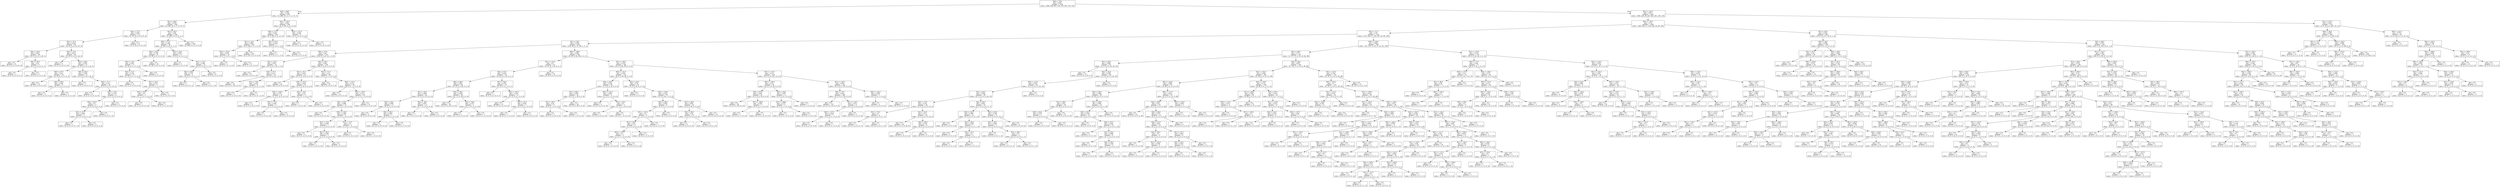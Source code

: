 digraph Tree {
node [shape=box] ;
0 [label="X[0] <= 78.5\ngini = 0.851\nsamples = 3232\nvalue = [648, 484, 607, 419, 479, 293, 179, 123]"] ;
1 [label="X[2] <= 88.5\ngini = 0.536\nsamples = 927\nvalue = [0, 260, 571, 0, 17, 2, 70, 7]"] ;
0 -> 1 [labeldistance=2.5, labelangle=45, headlabel="True"] ;
2 [label="X[1] <= 69.5\ngini = 0.478\nsamples = 369\nvalue = [0, 256, 19, 0, 17, 0, 70, 7]"] ;
1 -> 2 ;
3 [label="X[2] <= 77.0\ngini = 0.589\nsamples = 111\nvalue = [0, 10, 19, 0, 9, 0, 67, 6]"] ;
2 -> 3 ;
4 [label="X[1] <= 57.5\ngini = 0.444\nsamples = 92\nvalue = [0, 10, 0, 0, 9, 0, 67, 6]"] ;
3 -> 4 ;
5 [label="X[2] <= 54.5\ngini = 0.043\nsamples = 46\nvalue = [0, 0, 0, 0, 0, 0, 45, 1]"] ;
4 -> 5 ;
6 [label="gini = 0.0\nsamples = 41\nvalue = [0, 0, 0, 0, 0, 0, 41, 0]"] ;
5 -> 6 ;
7 [label="X[0] <= 56.5\ngini = 0.32\nsamples = 5\nvalue = [0, 0, 0, 0, 0, 0, 4, 1]"] ;
5 -> 7 ;
8 [label="gini = 0.0\nsamples = 1\nvalue = [0, 0, 0, 0, 0, 0, 0, 1]"] ;
7 -> 8 ;
9 [label="gini = 0.0\nsamples = 4\nvalue = [0, 0, 0, 0, 0, 0, 4, 0]"] ;
7 -> 9 ;
10 [label="X[2] <= 37.0\ngini = 0.674\nsamples = 46\nvalue = [0, 10, 0, 0, 9, 0, 22, 5]"] ;
4 -> 10 ;
11 [label="gini = 0.0\nsamples = 9\nvalue = [0, 0, 0, 0, 9, 0, 0, 0]"] ;
10 -> 11 ;
12 [label="X[2] <= 59.5\ngini = 0.555\nsamples = 37\nvalue = [0, 10, 0, 0, 0, 0, 22, 5]"] ;
10 -> 12 ;
13 [label="X[0] <= 67.5\ngini = 0.531\nsamples = 16\nvalue = [0, 10, 0, 0, 0, 0, 4, 2]"] ;
12 -> 13 ;
14 [label="gini = 0.0\nsamples = 10\nvalue = [0, 10, 0, 0, 0, 0, 0, 0]"] ;
13 -> 14 ;
15 [label="X[0] <= 69.0\ngini = 0.444\nsamples = 6\nvalue = [0, 0, 0, 0, 0, 0, 4, 2]"] ;
13 -> 15 ;
16 [label="gini = 0.0\nsamples = 2\nvalue = [0, 0, 0, 0, 0, 0, 0, 2]"] ;
15 -> 16 ;
17 [label="gini = 0.0\nsamples = 4\nvalue = [0, 0, 0, 0, 0, 0, 4, 0]"] ;
15 -> 17 ;
18 [label="X[0] <= 60.0\ngini = 0.245\nsamples = 21\nvalue = [0, 0, 0, 0, 0, 0, 18, 3]"] ;
12 -> 18 ;
19 [label="gini = 0.0\nsamples = 1\nvalue = [0, 0, 0, 0, 0, 0, 0, 1]"] ;
18 -> 19 ;
20 [label="X[0] <= 71.5\ngini = 0.18\nsamples = 20\nvalue = [0, 0, 0, 0, 0, 0, 18, 2]"] ;
18 -> 20 ;
21 [label="gini = 0.0\nsamples = 12\nvalue = [0, 0, 0, 0, 0, 0, 12, 0]"] ;
20 -> 21 ;
22 [label="X[0] <= 74.0\ngini = 0.375\nsamples = 8\nvalue = [0, 0, 0, 0, 0, 0, 6, 2]"] ;
20 -> 22 ;
23 [label="X[2] <= 64.5\ngini = 0.5\nsamples = 4\nvalue = [0, 0, 0, 0, 0, 0, 2, 2]"] ;
22 -> 23 ;
24 [label="X[1] <= 63.5\ngini = 0.444\nsamples = 3\nvalue = [0, 0, 0, 0, 0, 0, 1, 2]"] ;
23 -> 24 ;
25 [label="gini = 0.0\nsamples = 1\nvalue = [0, 0, 0, 0, 0, 0, 1, 0]"] ;
24 -> 25 ;
26 [label="gini = 0.0\nsamples = 2\nvalue = [0, 0, 0, 0, 0, 0, 0, 2]"] ;
24 -> 26 ;
27 [label="gini = 0.0\nsamples = 1\nvalue = [0, 0, 0, 0, 0, 0, 1, 0]"] ;
23 -> 27 ;
28 [label="gini = 0.0\nsamples = 4\nvalue = [0, 0, 0, 0, 0, 0, 4, 0]"] ;
22 -> 28 ;
29 [label="gini = 0.0\nsamples = 19\nvalue = [0, 0, 19, 0, 0, 0, 0, 0]"] ;
3 -> 29 ;
30 [label="X[1] <= 85.5\ngini = 0.09\nsamples = 258\nvalue = [0, 246, 0, 0, 8, 0, 3, 1]"] ;
2 -> 30 ;
31 [label="X[0] <= 71.5\ngini = 0.349\nsamples = 58\nvalue = [0, 46, 0, 0, 8, 0, 3, 1]"] ;
30 -> 31 ;
32 [label="X[2] <= 40.0\ngini = 0.136\nsamples = 41\nvalue = [0, 38, 0, 0, 3, 0, 0, 0]"] ;
31 -> 32 ;
33 [label="X[2] <= 33.5\ngini = 0.291\nsamples = 17\nvalue = [0, 14, 0, 0, 3, 0, 0, 0]"] ;
32 -> 33 ;
34 [label="X[2] <= 31.5\ngini = 0.124\nsamples = 15\nvalue = [0, 14, 0, 0, 1, 0, 0, 0]"] ;
33 -> 34 ;
35 [label="gini = 0.0\nsamples = 11\nvalue = [0, 11, 0, 0, 0, 0, 0, 0]"] ;
34 -> 35 ;
36 [label="X[1] <= 83.5\ngini = 0.375\nsamples = 4\nvalue = [0, 3, 0, 0, 1, 0, 0, 0]"] ;
34 -> 36 ;
37 [label="X[0] <= 45.5\ngini = 0.5\nsamples = 2\nvalue = [0, 1, 0, 0, 1, 0, 0, 0]"] ;
36 -> 37 ;
38 [label="gini = 0.0\nsamples = 1\nvalue = [0, 1, 0, 0, 0, 0, 0, 0]"] ;
37 -> 38 ;
39 [label="gini = 0.0\nsamples = 1\nvalue = [0, 0, 0, 0, 1, 0, 0, 0]"] ;
37 -> 39 ;
40 [label="gini = 0.0\nsamples = 2\nvalue = [0, 2, 0, 0, 0, 0, 0, 0]"] ;
36 -> 40 ;
41 [label="gini = 0.0\nsamples = 2\nvalue = [0, 0, 0, 0, 2, 0, 0, 0]"] ;
33 -> 41 ;
42 [label="gini = 0.0\nsamples = 24\nvalue = [0, 24, 0, 0, 0, 0, 0, 0]"] ;
32 -> 42 ;
43 [label="X[2] <= 53.0\ngini = 0.657\nsamples = 17\nvalue = [0, 8, 0, 0, 5, 0, 3, 1]"] ;
31 -> 43 ;
44 [label="gini = 0.0\nsamples = 5\nvalue = [0, 0, 0, 0, 5, 0, 0, 0]"] ;
43 -> 44 ;
45 [label="X[1] <= 73.5\ngini = 0.486\nsamples = 12\nvalue = [0, 8, 0, 0, 0, 0, 3, 1]"] ;
43 -> 45 ;
46 [label="X[2] <= 69.0\ngini = 0.375\nsamples = 4\nvalue = [0, 0, 0, 0, 0, 0, 3, 1]"] ;
45 -> 46 ;
47 [label="gini = 0.0\nsamples = 1\nvalue = [0, 0, 0, 0, 0, 0, 0, 1]"] ;
46 -> 47 ;
48 [label="gini = 0.0\nsamples = 3\nvalue = [0, 0, 0, 0, 0, 0, 3, 0]"] ;
46 -> 48 ;
49 [label="gini = 0.0\nsamples = 8\nvalue = [0, 8, 0, 0, 0, 0, 0, 0]"] ;
45 -> 49 ;
50 [label="gini = 0.0\nsamples = 200\nvalue = [0, 200, 0, 0, 0, 0, 0, 0]"] ;
30 -> 50 ;
51 [label="X[1] <= 132.5\ngini = 0.021\nsamples = 558\nvalue = [0, 4, 552, 0, 0, 2, 0, 0]"] ;
1 -> 51 ;
52 [label="X[0] <= 77.5\ngini = 0.007\nsamples = 552\nvalue = [0, 0, 550, 0, 0, 2, 0, 0]"] ;
51 -> 52 ;
53 [label="X[1] <= 12.5\ngini = 0.004\nsamples = 545\nvalue = [0, 0, 544, 0, 0, 1, 0, 0]"] ;
52 -> 53 ;
54 [label="X[2] <= 161.0\ngini = 0.105\nsamples = 18\nvalue = [0, 0, 17, 0, 0, 1, 0, 0]"] ;
53 -> 54 ;
55 [label="gini = 0.0\nsamples = 1\nvalue = [0, 0, 0, 0, 0, 1, 0, 0]"] ;
54 -> 55 ;
56 [label="gini = 0.0\nsamples = 17\nvalue = [0, 0, 17, 0, 0, 0, 0, 0]"] ;
54 -> 56 ;
57 [label="gini = 0.0\nsamples = 527\nvalue = [0, 0, 527, 0, 0, 0, 0, 0]"] ;
53 -> 57 ;
58 [label="X[1] <= 67.0\ngini = 0.245\nsamples = 7\nvalue = [0, 0, 6, 0, 0, 1, 0, 0]"] ;
52 -> 58 ;
59 [label="gini = 0.0\nsamples = 1\nvalue = [0, 0, 0, 0, 0, 1, 0, 0]"] ;
58 -> 59 ;
60 [label="gini = 0.0\nsamples = 6\nvalue = [0, 0, 6, 0, 0, 0, 0, 0]"] ;
58 -> 60 ;
61 [label="X[2] <= 137.5\ngini = 0.444\nsamples = 6\nvalue = [0, 4, 2, 0, 0, 0, 0, 0]"] ;
51 -> 61 ;
62 [label="gini = 0.0\nsamples = 4\nvalue = [0, 4, 0, 0, 0, 0, 0, 0]"] ;
61 -> 62 ;
63 [label="gini = 0.0\nsamples = 2\nvalue = [0, 0, 2, 0, 0, 0, 0, 0]"] ;
61 -> 63 ;
64 [label="X[2] <= 124.5\ngini = 0.817\nsamples = 2305\nvalue = [648, 224, 36, 419, 462, 291, 109, 116]"] ;
0 -> 64 [labeldistance=2.5, labelangle=-45, headlabel="False"] ;
65 [label="X[0] <= 155.5\ngini = 0.78\nsamples = 1995\nvalue = [645, 224, 17, 419, 462, 24, 99, 105]"] ;
64 -> 65 ;
66 [label="X[2] <= 71.5\ngini = 0.79\nsamples = 1152\nvalue = [175, 224, 17, 102, 407, 24, 98, 105]"] ;
65 -> 66 ;
67 [label="X[1] <= 79.5\ngini = 0.599\nsamples = 603\nvalue = [122, 45, 0, 79, 350, 1, 5, 1]"] ;
66 -> 67 ;
68 [label="X[0] <= 97.0\ngini = 0.45\nsamples = 161\nvalue = [116, 0, 0, 23, 16, 1, 5, 0]"] ;
67 -> 68 ;
69 [label="X[1] <= 53.5\ngini = 0.627\nsamples = 32\nvalue = [10, 0, 0, 0, 16, 1, 5, 0]"] ;
68 -> 69 ;
70 [label="gini = 0.0\nsamples = 10\nvalue = [10, 0, 0, 0, 0, 0, 0, 0]"] ;
69 -> 70 ;
71 [label="X[2] <= 57.0\ngini = 0.417\nsamples = 22\nvalue = [0, 0, 0, 0, 16, 1, 5, 0]"] ;
69 -> 71 ;
72 [label="gini = 0.0\nsamples = 16\nvalue = [0, 0, 0, 0, 16, 0, 0, 0]"] ;
71 -> 72 ;
73 [label="X[1] <= 74.5\ngini = 0.278\nsamples = 6\nvalue = [0, 0, 0, 0, 0, 1, 5, 0]"] ;
71 -> 73 ;
74 [label="gini = 0.0\nsamples = 5\nvalue = [0, 0, 0, 0, 0, 0, 5, 0]"] ;
73 -> 74 ;
75 [label="gini = 0.0\nsamples = 1\nvalue = [0, 0, 0, 0, 0, 1, 0, 0]"] ;
73 -> 75 ;
76 [label="X[2] <= 40.5\ngini = 0.293\nsamples = 129\nvalue = [106, 0, 0, 23, 0, 0, 0, 0]"] ;
68 -> 76 ;
77 [label="X[1] <= 57.5\ngini = 0.467\nsamples = 43\nvalue = [27, 0, 0, 16, 0, 0, 0, 0]"] ;
76 -> 77 ;
78 [label="gini = 0.0\nsamples = 22\nvalue = [22, 0, 0, 0, 0, 0, 0, 0]"] ;
77 -> 78 ;
79 [label="X[0] <= 147.5\ngini = 0.363\nsamples = 21\nvalue = [5, 0, 0, 16, 0, 0, 0, 0]"] ;
77 -> 79 ;
80 [label="X[0] <= 146.5\ngini = 0.117\nsamples = 16\nvalue = [1, 0, 0, 15, 0, 0, 0, 0]"] ;
79 -> 80 ;
81 [label="gini = 0.0\nsamples = 13\nvalue = [0, 0, 0, 13, 0, 0, 0, 0]"] ;
80 -> 81 ;
82 [label="X[1] <= 74.5\ngini = 0.444\nsamples = 3\nvalue = [1, 0, 0, 2, 0, 0, 0, 0]"] ;
80 -> 82 ;
83 [label="gini = 0.0\nsamples = 1\nvalue = [1, 0, 0, 0, 0, 0, 0, 0]"] ;
82 -> 83 ;
84 [label="gini = 0.0\nsamples = 2\nvalue = [0, 0, 0, 2, 0, 0, 0, 0]"] ;
82 -> 84 ;
85 [label="X[2] <= 35.0\ngini = 0.32\nsamples = 5\nvalue = [4, 0, 0, 1, 0, 0, 0, 0]"] ;
79 -> 85 ;
86 [label="gini = 0.0\nsamples = 1\nvalue = [0, 0, 0, 1, 0, 0, 0, 0]"] ;
85 -> 86 ;
87 [label="gini = 0.0\nsamples = 4\nvalue = [4, 0, 0, 0, 0, 0, 0, 0]"] ;
85 -> 87 ;
88 [label="X[1] <= 71.5\ngini = 0.15\nsamples = 86\nvalue = [79, 0, 0, 7, 0, 0, 0, 0]"] ;
76 -> 88 ;
89 [label="gini = 0.0\nsamples = 50\nvalue = [50, 0, 0, 0, 0, 0, 0, 0]"] ;
88 -> 89 ;
90 [label="X[0] <= 131.5\ngini = 0.313\nsamples = 36\nvalue = [29, 0, 0, 7, 0, 0, 0, 0]"] ;
88 -> 90 ;
91 [label="gini = 0.0\nsamples = 12\nvalue = [12, 0, 0, 0, 0, 0, 0, 0]"] ;
90 -> 91 ;
92 [label="X[0] <= 139.5\ngini = 0.413\nsamples = 24\nvalue = [17, 0, 0, 7, 0, 0, 0, 0]"] ;
90 -> 92 ;
93 [label="X[2] <= 55.0\ngini = 0.486\nsamples = 12\nvalue = [5, 0, 0, 7, 0, 0, 0, 0]"] ;
92 -> 93 ;
94 [label="gini = 0.0\nsamples = 3\nvalue = [3, 0, 0, 0, 0, 0, 0, 0]"] ;
93 -> 94 ;
95 [label="X[0] <= 138.5\ngini = 0.346\nsamples = 9\nvalue = [2, 0, 0, 7, 0, 0, 0, 0]"] ;
93 -> 95 ;
96 [label="X[1] <= 75.0\ngini = 0.245\nsamples = 7\nvalue = [1, 0, 0, 6, 0, 0, 0, 0]"] ;
95 -> 96 ;
97 [label="gini = 0.0\nsamples = 4\nvalue = [0, 0, 0, 4, 0, 0, 0, 0]"] ;
96 -> 97 ;
98 [label="X[2] <= 60.5\ngini = 0.444\nsamples = 3\nvalue = [1, 0, 0, 2, 0, 0, 0, 0]"] ;
96 -> 98 ;
99 [label="gini = 0.0\nsamples = 1\nvalue = [1, 0, 0, 0, 0, 0, 0, 0]"] ;
98 -> 99 ;
100 [label="gini = 0.0\nsamples = 2\nvalue = [0, 0, 0, 2, 0, 0, 0, 0]"] ;
98 -> 100 ;
101 [label="X[1] <= 73.5\ngini = 0.5\nsamples = 2\nvalue = [1, 0, 0, 1, 0, 0, 0, 0]"] ;
95 -> 101 ;
102 [label="gini = 0.0\nsamples = 1\nvalue = [1, 0, 0, 0, 0, 0, 0, 0]"] ;
101 -> 102 ;
103 [label="gini = 0.0\nsamples = 1\nvalue = [0, 0, 0, 1, 0, 0, 0, 0]"] ;
101 -> 103 ;
104 [label="gini = 0.0\nsamples = 12\nvalue = [12, 0, 0, 0, 0, 0, 0, 0]"] ;
92 -> 104 ;
105 [label="X[0] <= 108.5\ngini = 0.402\nsamples = 442\nvalue = [6, 45, 0, 56, 334, 0, 0, 1]"] ;
67 -> 105 ;
106 [label="X[1] <= 123.5\ngini = 0.5\nsamples = 97\nvalue = [0, 41, 0, 0, 55, 0, 0, 1]"] ;
105 -> 106 ;
107 [label="X[2] <= 63.5\ngini = 0.423\nsamples = 78\nvalue = [0, 22, 0, 0, 55, 0, 0, 1]"] ;
106 -> 107 ;
108 [label="X[0] <= 88.0\ngini = 0.264\nsamples = 64\nvalue = [0, 10, 0, 0, 54, 0, 0, 0]"] ;
107 -> 108 ;
109 [label="X[1] <= 92.5\ngini = 0.469\nsamples = 24\nvalue = [0, 9, 0, 0, 15, 0, 0, 0]"] ;
108 -> 109 ;
110 [label="X[2] <= 45.0\ngini = 0.298\nsamples = 11\nvalue = [0, 2, 0, 0, 9, 0, 0, 0]"] ;
109 -> 110 ;
111 [label="gini = 0.0\nsamples = 8\nvalue = [0, 0, 0, 0, 8, 0, 0, 0]"] ;
110 -> 111 ;
112 [label="X[0] <= 86.5\ngini = 0.444\nsamples = 3\nvalue = [0, 2, 0, 0, 1, 0, 0, 0]"] ;
110 -> 112 ;
113 [label="gini = 0.0\nsamples = 2\nvalue = [0, 2, 0, 0, 0, 0, 0, 0]"] ;
112 -> 113 ;
114 [label="gini = 0.0\nsamples = 1\nvalue = [0, 0, 0, 0, 1, 0, 0, 0]"] ;
112 -> 114 ;
115 [label="X[2] <= 39.0\ngini = 0.497\nsamples = 13\nvalue = [0, 7, 0, 0, 6, 0, 0, 0]"] ;
109 -> 115 ;
116 [label="gini = 0.0\nsamples = 7\nvalue = [0, 7, 0, 0, 0, 0, 0, 0]"] ;
115 -> 116 ;
117 [label="gini = 0.0\nsamples = 6\nvalue = [0, 0, 0, 0, 6, 0, 0, 0]"] ;
115 -> 117 ;
118 [label="X[2] <= 58.5\ngini = 0.049\nsamples = 40\nvalue = [0, 1, 0, 0, 39, 0, 0, 0]"] ;
108 -> 118 ;
119 [label="gini = 0.0\nsamples = 36\nvalue = [0, 0, 0, 0, 36, 0, 0, 0]"] ;
118 -> 119 ;
120 [label="X[2] <= 59.5\ngini = 0.375\nsamples = 4\nvalue = [0, 1, 0, 0, 3, 0, 0, 0]"] ;
118 -> 120 ;
121 [label="gini = 0.0\nsamples = 1\nvalue = [0, 1, 0, 0, 0, 0, 0, 0]"] ;
120 -> 121 ;
122 [label="gini = 0.0\nsamples = 3\nvalue = [0, 0, 0, 0, 3, 0, 0, 0]"] ;
120 -> 122 ;
123 [label="X[1] <= 82.0\ngini = 0.255\nsamples = 14\nvalue = [0, 12, 0, 0, 1, 0, 0, 1]"] ;
107 -> 123 ;
124 [label="gini = 0.0\nsamples = 1\nvalue = [0, 0, 0, 0, 0, 0, 0, 1]"] ;
123 -> 124 ;
125 [label="X[0] <= 102.5\ngini = 0.142\nsamples = 13\nvalue = [0, 12, 0, 0, 1, 0, 0, 0]"] ;
123 -> 125 ;
126 [label="gini = 0.0\nsamples = 10\nvalue = [0, 10, 0, 0, 0, 0, 0, 0]"] ;
125 -> 126 ;
127 [label="X[2] <= 67.5\ngini = 0.444\nsamples = 3\nvalue = [0, 2, 0, 0, 1, 0, 0, 0]"] ;
125 -> 127 ;
128 [label="gini = 0.0\nsamples = 1\nvalue = [0, 0, 0, 0, 1, 0, 0, 0]"] ;
127 -> 128 ;
129 [label="gini = 0.0\nsamples = 2\nvalue = [0, 2, 0, 0, 0, 0, 0, 0]"] ;
127 -> 129 ;
130 [label="gini = 0.0\nsamples = 19\nvalue = [0, 19, 0, 0, 0, 0, 0, 0]"] ;
106 -> 130 ;
131 [label="X[1] <= 106.5\ngini = 0.319\nsamples = 345\nvalue = [6, 4, 0, 56, 279, 0, 0, 0]"] ;
105 -> 131 ;
132 [label="X[0] <= 131.5\ngini = 0.544\nsamples = 110\nvalue = [6, 0, 0, 46, 58, 0, 0, 0]"] ;
131 -> 132 ;
133 [label="X[2] <= 66.5\ngini = 0.104\nsamples = 55\nvalue = [1, 0, 0, 2, 52, 0, 0, 0]"] ;
132 -> 133 ;
134 [label="X[1] <= 86.5\ngini = 0.038\nsamples = 51\nvalue = [0, 0, 0, 1, 50, 0, 0, 0]"] ;
133 -> 134 ;
135 [label="X[1] <= 85.5\ngini = 0.32\nsamples = 5\nvalue = [0, 0, 0, 1, 4, 0, 0, 0]"] ;
134 -> 135 ;
136 [label="gini = 0.0\nsamples = 4\nvalue = [0, 0, 0, 0, 4, 0, 0, 0]"] ;
135 -> 136 ;
137 [label="gini = 0.0\nsamples = 1\nvalue = [0, 0, 0, 1, 0, 0, 0, 0]"] ;
135 -> 137 ;
138 [label="gini = 0.0\nsamples = 46\nvalue = [0, 0, 0, 0, 46, 0, 0, 0]"] ;
134 -> 138 ;
139 [label="X[0] <= 121.5\ngini = 0.625\nsamples = 4\nvalue = [1, 0, 0, 1, 2, 0, 0, 0]"] ;
133 -> 139 ;
140 [label="gini = 0.0\nsamples = 2\nvalue = [0, 0, 0, 0, 2, 0, 0, 0]"] ;
139 -> 140 ;
141 [label="X[1] <= 93.5\ngini = 0.5\nsamples = 2\nvalue = [1, 0, 0, 1, 0, 0, 0, 0]"] ;
139 -> 141 ;
142 [label="gini = 0.0\nsamples = 1\nvalue = [1, 0, 0, 0, 0, 0, 0, 0]"] ;
141 -> 142 ;
143 [label="gini = 0.0\nsamples = 1\nvalue = [0, 0, 0, 1, 0, 0, 0, 0]"] ;
141 -> 143 ;
144 [label="X[2] <= 26.5\ngini = 0.34\nsamples = 55\nvalue = [5, 0, 0, 44, 6, 0, 0, 0]"] ;
132 -> 144 ;
145 [label="gini = 0.0\nsamples = 5\nvalue = [0, 0, 0, 0, 5, 0, 0, 0]"] ;
144 -> 145 ;
146 [label="X[0] <= 136.5\ngini = 0.215\nsamples = 50\nvalue = [5, 0, 0, 44, 1, 0, 0, 0]"] ;
144 -> 146 ;
147 [label="X[2] <= 69.5\ngini = 0.594\nsamples = 8\nvalue = [3, 0, 0, 4, 1, 0, 0, 0]"] ;
146 -> 147 ;
148 [label="X[1] <= 101.0\ngini = 0.5\nsamples = 6\nvalue = [1, 0, 0, 4, 1, 0, 0, 0]"] ;
147 -> 148 ;
149 [label="X[1] <= 84.0\ngini = 0.32\nsamples = 5\nvalue = [1, 0, 0, 4, 0, 0, 0, 0]"] ;
148 -> 149 ;
150 [label="X[0] <= 135.0\ngini = 0.5\nsamples = 2\nvalue = [1, 0, 0, 1, 0, 0, 0, 0]"] ;
149 -> 150 ;
151 [label="gini = 0.0\nsamples = 1\nvalue = [0, 0, 0, 1, 0, 0, 0, 0]"] ;
150 -> 151 ;
152 [label="gini = 0.0\nsamples = 1\nvalue = [1, 0, 0, 0, 0, 0, 0, 0]"] ;
150 -> 152 ;
153 [label="gini = 0.0\nsamples = 3\nvalue = [0, 0, 0, 3, 0, 0, 0, 0]"] ;
149 -> 153 ;
154 [label="gini = 0.0\nsamples = 1\nvalue = [0, 0, 0, 0, 1, 0, 0, 0]"] ;
148 -> 154 ;
155 [label="gini = 0.0\nsamples = 2\nvalue = [2, 0, 0, 0, 0, 0, 0, 0]"] ;
147 -> 155 ;
156 [label="X[1] <= 85.5\ngini = 0.091\nsamples = 42\nvalue = [2, 0, 0, 40, 0, 0, 0, 0]"] ;
146 -> 156 ;
157 [label="X[2] <= 66.5\ngini = 0.32\nsamples = 10\nvalue = [2, 0, 0, 8, 0, 0, 0, 0]"] ;
156 -> 157 ;
158 [label="gini = 0.0\nsamples = 8\nvalue = [0, 0, 0, 8, 0, 0, 0, 0]"] ;
157 -> 158 ;
159 [label="gini = 0.0\nsamples = 2\nvalue = [2, 0, 0, 0, 0, 0, 0, 0]"] ;
157 -> 159 ;
160 [label="gini = 0.0\nsamples = 32\nvalue = [0, 0, 0, 32, 0, 0, 0, 0]"] ;
156 -> 160 ;
161 [label="X[1] <= 114.5\ngini = 0.113\nsamples = 235\nvalue = [0, 4, 0, 10, 221, 0, 0, 0]"] ;
131 -> 161 ;
162 [label="X[0] <= 139.5\ngini = 0.311\nsamples = 52\nvalue = [0, 0, 0, 10, 42, 0, 0, 0]"] ;
161 -> 162 ;
163 [label="X[2] <= 67.0\ngini = 0.093\nsamples = 41\nvalue = [0, 0, 0, 2, 39, 0, 0, 0]"] ;
162 -> 163 ;
164 [label="gini = 0.0\nsamples = 38\nvalue = [0, 0, 0, 0, 38, 0, 0, 0]"] ;
163 -> 164 ;
165 [label="X[1] <= 108.0\ngini = 0.444\nsamples = 3\nvalue = [0, 0, 0, 2, 1, 0, 0, 0]"] ;
163 -> 165 ;
166 [label="gini = 0.0\nsamples = 1\nvalue = [0, 0, 0, 0, 1, 0, 0, 0]"] ;
165 -> 166 ;
167 [label="gini = 0.0\nsamples = 2\nvalue = [0, 0, 0, 2, 0, 0, 0, 0]"] ;
165 -> 167 ;
168 [label="X[2] <= 56.0\ngini = 0.397\nsamples = 11\nvalue = [0, 0, 0, 8, 3, 0, 0, 0]"] ;
162 -> 168 ;
169 [label="X[1] <= 108.0\ngini = 0.375\nsamples = 4\nvalue = [0, 0, 0, 1, 3, 0, 0, 0]"] ;
168 -> 169 ;
170 [label="gini = 0.0\nsamples = 1\nvalue = [0, 0, 0, 1, 0, 0, 0, 0]"] ;
169 -> 170 ;
171 [label="gini = 0.0\nsamples = 3\nvalue = [0, 0, 0, 0, 3, 0, 0, 0]"] ;
169 -> 171 ;
172 [label="gini = 0.0\nsamples = 7\nvalue = [0, 0, 0, 7, 0, 0, 0, 0]"] ;
168 -> 172 ;
173 [label="X[1] <= 145.0\ngini = 0.043\nsamples = 183\nvalue = [0, 4, 0, 0, 179, 0, 0, 0]"] ;
161 -> 173 ;
174 [label="X[2] <= 70.5\ngini = 0.022\nsamples = 180\nvalue = [0, 2, 0, 0, 178, 0, 0, 0]"] ;
173 -> 174 ;
175 [label="gini = 0.0\nsamples = 172\nvalue = [0, 0, 0, 0, 172, 0, 0, 0]"] ;
174 -> 175 ;
176 [label="X[1] <= 119.5\ngini = 0.375\nsamples = 8\nvalue = [0, 2, 0, 0, 6, 0, 0, 0]"] ;
174 -> 176 ;
177 [label="X[0] <= 137.0\ngini = 0.444\nsamples = 3\nvalue = [0, 2, 0, 0, 1, 0, 0, 0]"] ;
176 -> 177 ;
178 [label="gini = 0.0\nsamples = 2\nvalue = [0, 2, 0, 0, 0, 0, 0, 0]"] ;
177 -> 178 ;
179 [label="gini = 0.0\nsamples = 1\nvalue = [0, 0, 0, 0, 1, 0, 0, 0]"] ;
177 -> 179 ;
180 [label="gini = 0.0\nsamples = 5\nvalue = [0, 0, 0, 0, 5, 0, 0, 0]"] ;
176 -> 180 ;
181 [label="X[0] <= 122.5\ngini = 0.444\nsamples = 3\nvalue = [0, 2, 0, 0, 1, 0, 0, 0]"] ;
173 -> 181 ;
182 [label="gini = 0.0\nsamples = 2\nvalue = [0, 2, 0, 0, 0, 0, 0, 0]"] ;
181 -> 182 ;
183 [label="gini = 0.0\nsamples = 1\nvalue = [0, 0, 0, 0, 1, 0, 0, 0]"] ;
181 -> 183 ;
184 [label="X[0] <= 130.5\ngini = 0.805\nsamples = 549\nvalue = [53, 179, 17, 23, 57, 23, 93, 104]"] ;
66 -> 184 ;
185 [label="X[1] <= 89.5\ngini = 0.717\nsamples = 415\nvalue = [3, 177, 17, 0, 15, 23, 82, 98]"] ;
184 -> 185 ;
186 [label="X[1] <= 69.5\ngini = 0.682\nsamples = 91\nvalue = [3, 5, 6, 0, 0, 23, 44, 10]"] ;
185 -> 186 ;
187 [label="gini = 0.0\nsamples = 23\nvalue = [0, 0, 0, 0, 0, 23, 0, 0]"] ;
186 -> 187 ;
188 [label="X[2] <= 92.0\ngini = 0.545\nsamples = 68\nvalue = [3, 5, 6, 0, 0, 0, 44, 10]"] ;
186 -> 188 ;
189 [label="X[0] <= 113.5\ngini = 0.461\nsamples = 62\nvalue = [3, 5, 0, 0, 0, 0, 44, 10]"] ;
188 -> 189 ;
190 [label="X[1] <= 84.5\ngini = 0.408\nsamples = 59\nvalue = [0, 5, 0, 0, 0, 0, 44, 10]"] ;
189 -> 190 ;
191 [label="X[2] <= 72.5\ngini = 0.153\nsamples = 36\nvalue = [0, 0, 0, 0, 0, 0, 33, 3]"] ;
190 -> 191 ;
192 [label="X[1] <= 76.5\ngini = 0.5\nsamples = 2\nvalue = [0, 0, 0, 0, 0, 0, 1, 1]"] ;
191 -> 192 ;
193 [label="gini = 0.0\nsamples = 1\nvalue = [0, 0, 0, 0, 0, 0, 0, 1]"] ;
192 -> 193 ;
194 [label="gini = 0.0\nsamples = 1\nvalue = [0, 0, 0, 0, 0, 0, 1, 0]"] ;
192 -> 194 ;
195 [label="X[1] <= 82.5\ngini = 0.111\nsamples = 34\nvalue = [0, 0, 0, 0, 0, 0, 32, 2]"] ;
191 -> 195 ;
196 [label="gini = 0.0\nsamples = 26\nvalue = [0, 0, 0, 0, 0, 0, 26, 0]"] ;
195 -> 196 ;
197 [label="X[2] <= 80.5\ngini = 0.375\nsamples = 8\nvalue = [0, 0, 0, 0, 0, 0, 6, 2]"] ;
195 -> 197 ;
198 [label="gini = 0.0\nsamples = 2\nvalue = [0, 0, 0, 0, 0, 0, 0, 2]"] ;
197 -> 198 ;
199 [label="gini = 0.0\nsamples = 6\nvalue = [0, 0, 0, 0, 0, 0, 6, 0]"] ;
197 -> 199 ;
200 [label="X[2] <= 82.5\ngini = 0.631\nsamples = 23\nvalue = [0, 5, 0, 0, 0, 0, 11, 7]"] ;
190 -> 200 ;
201 [label="X[0] <= 91.0\ngini = 0.569\nsamples = 12\nvalue = [0, 5, 0, 0, 0, 0, 1, 6]"] ;
200 -> 201 ;
202 [label="gini = 0.0\nsamples = 5\nvalue = [0, 5, 0, 0, 0, 0, 0, 0]"] ;
201 -> 202 ;
203 [label="X[2] <= 80.0\ngini = 0.245\nsamples = 7\nvalue = [0, 0, 0, 0, 0, 0, 1, 6]"] ;
201 -> 203 ;
204 [label="gini = 0.0\nsamples = 5\nvalue = [0, 0, 0, 0, 0, 0, 0, 5]"] ;
203 -> 204 ;
205 [label="X[2] <= 81.5\ngini = 0.5\nsamples = 2\nvalue = [0, 0, 0, 0, 0, 0, 1, 1]"] ;
203 -> 205 ;
206 [label="gini = 0.0\nsamples = 1\nvalue = [0, 0, 0, 0, 0, 0, 1, 0]"] ;
205 -> 206 ;
207 [label="gini = 0.0\nsamples = 1\nvalue = [0, 0, 0, 0, 0, 0, 0, 1]"] ;
205 -> 207 ;
208 [label="X[2] <= 85.0\ngini = 0.165\nsamples = 11\nvalue = [0, 0, 0, 0, 0, 0, 10, 1]"] ;
200 -> 208 ;
209 [label="X[1] <= 86.5\ngini = 0.444\nsamples = 3\nvalue = [0, 0, 0, 0, 0, 0, 2, 1]"] ;
208 -> 209 ;
210 [label="gini = 0.0\nsamples = 1\nvalue = [0, 0, 0, 0, 0, 0, 1, 0]"] ;
209 -> 210 ;
211 [label="X[1] <= 88.5\ngini = 0.5\nsamples = 2\nvalue = [0, 0, 0, 0, 0, 0, 1, 1]"] ;
209 -> 211 ;
212 [label="gini = 0.0\nsamples = 1\nvalue = [0, 0, 0, 0, 0, 0, 0, 1]"] ;
211 -> 212 ;
213 [label="gini = 0.0\nsamples = 1\nvalue = [0, 0, 0, 0, 0, 0, 1, 0]"] ;
211 -> 213 ;
214 [label="gini = 0.0\nsamples = 8\nvalue = [0, 0, 0, 0, 0, 0, 8, 0]"] ;
208 -> 214 ;
215 [label="gini = 0.0\nsamples = 3\nvalue = [3, 0, 0, 0, 0, 0, 0, 0]"] ;
189 -> 215 ;
216 [label="gini = 0.0\nsamples = 6\nvalue = [0, 0, 6, 0, 0, 0, 0, 0]"] ;
188 -> 216 ;
217 [label="X[2] <= 99.5\ngini = 0.627\nsamples = 324\nvalue = [0, 172, 11, 0, 15, 0, 38, 88]"] ;
185 -> 217 ;
218 [label="X[1] <= 103.5\ngini = 0.448\nsamples = 199\nvalue = [0, 142, 0, 0, 9, 0, 9, 39]"] ;
217 -> 218 ;
219 [label="X[0] <= 103.5\ngini = 0.589\nsamples = 93\nvalue = [0, 46, 0, 0, 2, 0, 8, 37]"] ;
218 -> 219 ;
220 [label="X[2] <= 86.5\ngini = 0.386\nsamples = 58\nvalue = [0, 44, 0, 0, 0, 0, 3, 11]"] ;
219 -> 220 ;
221 [label="X[1] <= 90.5\ngini = 0.05\nsamples = 39\nvalue = [0, 38, 0, 0, 0, 0, 0, 1]"] ;
220 -> 221 ;
222 [label="X[0] <= 93.0\ngini = 0.375\nsamples = 4\nvalue = [0, 3, 0, 0, 0, 0, 0, 1]"] ;
221 -> 222 ;
223 [label="gini = 0.0\nsamples = 3\nvalue = [0, 3, 0, 0, 0, 0, 0, 0]"] ;
222 -> 223 ;
224 [label="gini = 0.0\nsamples = 1\nvalue = [0, 0, 0, 0, 0, 0, 0, 1]"] ;
222 -> 224 ;
225 [label="gini = 0.0\nsamples = 35\nvalue = [0, 35, 0, 0, 0, 0, 0, 0]"] ;
221 -> 225 ;
226 [label="X[1] <= 99.5\ngini = 0.598\nsamples = 19\nvalue = [0, 6, 0, 0, 0, 0, 3, 10]"] ;
220 -> 226 ;
227 [label="X[0] <= 93.5\ngini = 0.539\nsamples = 16\nvalue = [0, 3, 0, 0, 0, 0, 3, 10]"] ;
226 -> 227 ;
228 [label="gini = 0.0\nsamples = 2\nvalue = [0, 2, 0, 0, 0, 0, 0, 0]"] ;
227 -> 228 ;
229 [label="X[0] <= 97.5\ngini = 0.439\nsamples = 14\nvalue = [0, 1, 0, 0, 0, 0, 3, 10]"] ;
227 -> 229 ;
230 [label="gini = 0.0\nsamples = 5\nvalue = [0, 0, 0, 0, 0, 0, 0, 5]"] ;
229 -> 230 ;
231 [label="X[1] <= 93.5\ngini = 0.568\nsamples = 9\nvalue = [0, 1, 0, 0, 0, 0, 3, 5]"] ;
229 -> 231 ;
232 [label="gini = 0.0\nsamples = 3\nvalue = [0, 0, 0, 0, 0, 0, 3, 0]"] ;
231 -> 232 ;
233 [label="X[2] <= 89.5\ngini = 0.278\nsamples = 6\nvalue = [0, 1, 0, 0, 0, 0, 0, 5]"] ;
231 -> 233 ;
234 [label="gini = 0.0\nsamples = 1\nvalue = [0, 1, 0, 0, 0, 0, 0, 0]"] ;
233 -> 234 ;
235 [label="gini = 0.0\nsamples = 5\nvalue = [0, 0, 0, 0, 0, 0, 0, 5]"] ;
233 -> 235 ;
236 [label="gini = 0.0\nsamples = 3\nvalue = [0, 3, 0, 0, 0, 0, 0, 0]"] ;
226 -> 236 ;
237 [label="X[0] <= 117.0\ngini = 0.421\nsamples = 35\nvalue = [0, 2, 0, 0, 2, 0, 5, 26]"] ;
219 -> 237 ;
238 [label="X[2] <= 89.0\ngini = 0.32\nsamples = 32\nvalue = [0, 2, 0, 0, 0, 0, 4, 26]"] ;
237 -> 238 ;
239 [label="gini = 0.0\nsamples = 18\nvalue = [0, 0, 0, 0, 0, 0, 0, 18]"] ;
238 -> 239 ;
240 [label="X[2] <= 96.0\ngini = 0.571\nsamples = 14\nvalue = [0, 2, 0, 0, 0, 0, 4, 8]"] ;
238 -> 240 ;
241 [label="X[2] <= 91.5\ngini = 0.64\nsamples = 10\nvalue = [0, 2, 0, 0, 0, 0, 4, 4]"] ;
240 -> 241 ;
242 [label="X[2] <= 90.5\ngini = 0.5\nsamples = 4\nvalue = [0, 2, 0, 0, 0, 0, 0, 2]"] ;
241 -> 242 ;
243 [label="gini = 0.0\nsamples = 1\nvalue = [0, 1, 0, 0, 0, 0, 0, 0]"] ;
242 -> 243 ;
244 [label="X[1] <= 102.0\ngini = 0.444\nsamples = 3\nvalue = [0, 1, 0, 0, 0, 0, 0, 2]"] ;
242 -> 244 ;
245 [label="gini = 0.0\nsamples = 2\nvalue = [0, 0, 0, 0, 0, 0, 0, 2]"] ;
244 -> 245 ;
246 [label="gini = 0.0\nsamples = 1\nvalue = [0, 1, 0, 0, 0, 0, 0, 0]"] ;
244 -> 246 ;
247 [label="X[1] <= 97.5\ngini = 0.444\nsamples = 6\nvalue = [0, 0, 0, 0, 0, 0, 4, 2]"] ;
241 -> 247 ;
248 [label="X[2] <= 93.5\ngini = 0.444\nsamples = 3\nvalue = [0, 0, 0, 0, 0, 0, 1, 2]"] ;
247 -> 248 ;
249 [label="gini = 0.0\nsamples = 2\nvalue = [0, 0, 0, 0, 0, 0, 0, 2]"] ;
248 -> 249 ;
250 [label="gini = 0.0\nsamples = 1\nvalue = [0, 0, 0, 0, 0, 0, 1, 0]"] ;
248 -> 250 ;
251 [label="gini = 0.0\nsamples = 3\nvalue = [0, 0, 0, 0, 0, 0, 3, 0]"] ;
247 -> 251 ;
252 [label="gini = 0.0\nsamples = 4\nvalue = [0, 0, 0, 0, 0, 0, 0, 4]"] ;
240 -> 252 ;
253 [label="X[0] <= 119.0\ngini = 0.444\nsamples = 3\nvalue = [0, 0, 0, 0, 2, 0, 1, 0]"] ;
237 -> 253 ;
254 [label="gini = 0.0\nsamples = 1\nvalue = [0, 0, 0, 0, 0, 0, 1, 0]"] ;
253 -> 254 ;
255 [label="gini = 0.0\nsamples = 2\nvalue = [0, 0, 0, 0, 2, 0, 0, 0]"] ;
253 -> 255 ;
256 [label="X[0] <= 119.5\ngini = 0.175\nsamples = 106\nvalue = [0, 96, 0, 0, 7, 0, 1, 2]"] ;
218 -> 256 ;
257 [label="X[1] <= 106.5\ngini = 0.044\nsamples = 90\nvalue = [0, 88, 0, 0, 0, 0, 1, 1]"] ;
256 -> 257 ;
258 [label="X[0] <= 113.5\ngini = 0.314\nsamples = 11\nvalue = [0, 9, 0, 0, 0, 0, 1, 1]"] ;
257 -> 258 ;
259 [label="gini = 0.0\nsamples = 9\nvalue = [0, 9, 0, 0, 0, 0, 0, 0]"] ;
258 -> 259 ;
260 [label="X[1] <= 105.0\ngini = 0.5\nsamples = 2\nvalue = [0, 0, 0, 0, 0, 0, 1, 1]"] ;
258 -> 260 ;
261 [label="gini = 0.0\nsamples = 1\nvalue = [0, 0, 0, 0, 0, 0, 0, 1]"] ;
260 -> 261 ;
262 [label="gini = 0.0\nsamples = 1\nvalue = [0, 0, 0, 0, 0, 0, 1, 0]"] ;
260 -> 262 ;
263 [label="gini = 0.0\nsamples = 79\nvalue = [0, 79, 0, 0, 0, 0, 0, 0]"] ;
257 -> 263 ;
264 [label="X[2] <= 87.5\ngini = 0.555\nsamples = 16\nvalue = [0, 8, 0, 0, 7, 0, 0, 1]"] ;
256 -> 264 ;
265 [label="X[1] <= 118.0\ngini = 0.512\nsamples = 11\nvalue = [0, 3, 0, 0, 7, 0, 0, 1]"] ;
264 -> 265 ;
266 [label="X[2] <= 81.0\ngini = 0.278\nsamples = 6\nvalue = [0, 0, 0, 0, 5, 0, 0, 1]"] ;
265 -> 266 ;
267 [label="gini = 0.0\nsamples = 5\nvalue = [0, 0, 0, 0, 5, 0, 0, 0]"] ;
266 -> 267 ;
268 [label="gini = 0.0\nsamples = 1\nvalue = [0, 0, 0, 0, 0, 0, 0, 1]"] ;
266 -> 268 ;
269 [label="X[0] <= 127.5\ngini = 0.48\nsamples = 5\nvalue = [0, 3, 0, 0, 2, 0, 0, 0]"] ;
265 -> 269 ;
270 [label="gini = 0.0\nsamples = 3\nvalue = [0, 3, 0, 0, 0, 0, 0, 0]"] ;
269 -> 270 ;
271 [label="gini = 0.0\nsamples = 2\nvalue = [0, 0, 0, 0, 2, 0, 0, 0]"] ;
269 -> 271 ;
272 [label="gini = 0.0\nsamples = 5\nvalue = [0, 5, 0, 0, 0, 0, 0, 0]"] ;
264 -> 272 ;
273 [label="X[1] <= 127.0\ngini = 0.725\nsamples = 125\nvalue = [0, 30, 11, 0, 6, 0, 29, 49]"] ;
217 -> 273 ;
274 [label="X[0] <= 103.5\ngini = 0.7\nsamples = 110\nvalue = [0, 15, 11, 0, 6, 0, 29, 49]"] ;
273 -> 274 ;
275 [label="X[1] <= 111.5\ngini = 0.537\nsamples = 18\nvalue = [0, 7, 10, 0, 0, 0, 1, 0]"] ;
274 -> 275 ;
276 [label="X[2] <= 102.0\ngini = 0.165\nsamples = 11\nvalue = [0, 0, 10, 0, 0, 0, 1, 0]"] ;
275 -> 276 ;
277 [label="gini = 0.0\nsamples = 1\nvalue = [0, 0, 0, 0, 0, 0, 1, 0]"] ;
276 -> 277 ;
278 [label="gini = 0.0\nsamples = 10\nvalue = [0, 0, 10, 0, 0, 0, 0, 0]"] ;
276 -> 278 ;
279 [label="gini = 0.0\nsamples = 7\nvalue = [0, 7, 0, 0, 0, 0, 0, 0]"] ;
275 -> 279 ;
280 [label="X[1] <= 108.5\ngini = 0.612\nsamples = 92\nvalue = [0, 8, 1, 0, 6, 0, 28, 49]"] ;
274 -> 280 ;
281 [label="X[1] <= 102.5\ngini = 0.413\nsamples = 24\nvalue = [0, 0, 0, 0, 0, 0, 17, 7]"] ;
280 -> 281 ;
282 [label="gini = 0.0\nsamples = 7\nvalue = [0, 0, 0, 0, 0, 0, 7, 0]"] ;
281 -> 282 ;
283 [label="X[0] <= 109.0\ngini = 0.484\nsamples = 17\nvalue = [0, 0, 0, 0, 0, 0, 10, 7]"] ;
281 -> 283 ;
284 [label="gini = 0.0\nsamples = 3\nvalue = [0, 0, 0, 0, 0, 0, 0, 3]"] ;
283 -> 284 ;
285 [label="X[0] <= 111.5\ngini = 0.408\nsamples = 14\nvalue = [0, 0, 0, 0, 0, 0, 10, 4]"] ;
283 -> 285 ;
286 [label="X[1] <= 105.5\ngini = 0.5\nsamples = 6\nvalue = [0, 0, 0, 0, 0, 0, 3, 3]"] ;
285 -> 286 ;
287 [label="gini = 0.0\nsamples = 3\nvalue = [0, 0, 0, 0, 0, 0, 3, 0]"] ;
286 -> 287 ;
288 [label="gini = 0.0\nsamples = 3\nvalue = [0, 0, 0, 0, 0, 0, 0, 3]"] ;
286 -> 288 ;
289 [label="X[1] <= 106.5\ngini = 0.219\nsamples = 8\nvalue = [0, 0, 0, 0, 0, 0, 7, 1]"] ;
285 -> 289 ;
290 [label="X[0] <= 112.5\ngini = 0.444\nsamples = 3\nvalue = [0, 0, 0, 0, 0, 0, 2, 1]"] ;
289 -> 290 ;
291 [label="gini = 0.0\nsamples = 1\nvalue = [0, 0, 0, 0, 0, 0, 1, 0]"] ;
290 -> 291 ;
292 [label="X[0] <= 113.5\ngini = 0.5\nsamples = 2\nvalue = [0, 0, 0, 0, 0, 0, 1, 1]"] ;
290 -> 292 ;
293 [label="gini = 0.0\nsamples = 1\nvalue = [0, 0, 0, 0, 0, 0, 0, 1]"] ;
292 -> 293 ;
294 [label="gini = 0.0\nsamples = 1\nvalue = [0, 0, 0, 0, 0, 0, 1, 0]"] ;
292 -> 294 ;
295 [label="gini = 0.0\nsamples = 5\nvalue = [0, 0, 0, 0, 0, 0, 5, 0]"] ;
289 -> 295 ;
296 [label="X[0] <= 125.5\ngini = 0.571\nsamples = 68\nvalue = [0, 8, 1, 0, 6, 0, 11, 42]"] ;
280 -> 296 ;
297 [label="X[2] <= 104.5\ngini = 0.436\nsamples = 48\nvalue = [0, 7, 1, 0, 0, 0, 5, 35]"] ;
296 -> 297 ;
298 [label="X[0] <= 122.0\ngini = 0.579\nsamples = 11\nvalue = [0, 5, 0, 0, 0, 0, 1, 5]"] ;
297 -> 298 ;
299 [label="X[1] <= 109.5\ngini = 0.449\nsamples = 7\nvalue = [0, 5, 0, 0, 0, 0, 1, 1]"] ;
298 -> 299 ;
300 [label="X[2] <= 103.5\ngini = 0.5\nsamples = 2\nvalue = [0, 0, 0, 0, 0, 0, 1, 1]"] ;
299 -> 300 ;
301 [label="gini = 0.0\nsamples = 1\nvalue = [0, 0, 0, 0, 0, 0, 1, 0]"] ;
300 -> 301 ;
302 [label="gini = 0.0\nsamples = 1\nvalue = [0, 0, 0, 0, 0, 0, 0, 1]"] ;
300 -> 302 ;
303 [label="gini = 0.0\nsamples = 5\nvalue = [0, 5, 0, 0, 0, 0, 0, 0]"] ;
299 -> 303 ;
304 [label="gini = 0.0\nsamples = 4\nvalue = [0, 0, 0, 0, 0, 0, 0, 4]"] ;
298 -> 304 ;
305 [label="X[0] <= 107.5\ngini = 0.327\nsamples = 37\nvalue = [0, 2, 1, 0, 0, 0, 4, 30]"] ;
297 -> 305 ;
306 [label="gini = 0.0\nsamples = 1\nvalue = [0, 0, 1, 0, 0, 0, 0, 0]"] ;
305 -> 306 ;
307 [label="X[2] <= 111.5\ngini = 0.29\nsamples = 36\nvalue = [0, 2, 0, 0, 0, 0, 4, 30]"] ;
305 -> 307 ;
308 [label="X[1] <= 118.0\ngini = 0.46\nsamples = 20\nvalue = [0, 2, 0, 0, 0, 0, 4, 14]"] ;
307 -> 308 ;
309 [label="X[0] <= 121.0\ngini = 0.346\nsamples = 18\nvalue = [0, 0, 0, 0, 0, 0, 4, 14]"] ;
308 -> 309 ;
310 [label="X[2] <= 109.5\ngini = 0.133\nsamples = 14\nvalue = [0, 0, 0, 0, 0, 0, 1, 13]"] ;
309 -> 310 ;
311 [label="gini = 0.0\nsamples = 12\nvalue = [0, 0, 0, 0, 0, 0, 0, 12]"] ;
310 -> 311 ;
312 [label="X[1] <= 113.5\ngini = 0.5\nsamples = 2\nvalue = [0, 0, 0, 0, 0, 0, 1, 1]"] ;
310 -> 312 ;
313 [label="gini = 0.0\nsamples = 1\nvalue = [0, 0, 0, 0, 0, 0, 1, 0]"] ;
312 -> 313 ;
314 [label="gini = 0.0\nsamples = 1\nvalue = [0, 0, 0, 0, 0, 0, 0, 1]"] ;
312 -> 314 ;
315 [label="X[2] <= 106.0\ngini = 0.375\nsamples = 4\nvalue = [0, 0, 0, 0, 0, 0, 3, 1]"] ;
309 -> 315 ;
316 [label="gini = 0.0\nsamples = 1\nvalue = [0, 0, 0, 0, 0, 0, 0, 1]"] ;
315 -> 316 ;
317 [label="gini = 0.0\nsamples = 3\nvalue = [0, 0, 0, 0, 0, 0, 3, 0]"] ;
315 -> 317 ;
318 [label="gini = 0.0\nsamples = 2\nvalue = [0, 2, 0, 0, 0, 0, 0, 0]"] ;
308 -> 318 ;
319 [label="gini = 0.0\nsamples = 16\nvalue = [0, 0, 0, 0, 0, 0, 0, 16]"] ;
307 -> 319 ;
320 [label="X[1] <= 122.5\ngini = 0.695\nsamples = 20\nvalue = [0, 1, 0, 0, 6, 0, 6, 7]"] ;
296 -> 320 ;
321 [label="X[2] <= 114.0\ngini = 0.68\nsamples = 16\nvalue = [0, 1, 0, 0, 6, 0, 6, 3]"] ;
320 -> 321 ;
322 [label="X[2] <= 108.5\ngini = 0.612\nsamples = 11\nvalue = [0, 1, 0, 0, 6, 0, 1, 3]"] ;
321 -> 322 ;
323 [label="X[1] <= 120.5\ngini = 0.56\nsamples = 5\nvalue = [0, 1, 0, 0, 1, 0, 0, 3]"] ;
322 -> 323 ;
324 [label="X[1] <= 117.0\ngini = 0.375\nsamples = 4\nvalue = [0, 1, 0, 0, 0, 0, 0, 3]"] ;
323 -> 324 ;
325 [label="gini = 0.0\nsamples = 2\nvalue = [0, 0, 0, 0, 0, 0, 0, 2]"] ;
324 -> 325 ;
326 [label="X[2] <= 106.0\ngini = 0.5\nsamples = 2\nvalue = [0, 1, 0, 0, 0, 0, 0, 1]"] ;
324 -> 326 ;
327 [label="gini = 0.0\nsamples = 1\nvalue = [0, 1, 0, 0, 0, 0, 0, 0]"] ;
326 -> 327 ;
328 [label="gini = 0.0\nsamples = 1\nvalue = [0, 0, 0, 0, 0, 0, 0, 1]"] ;
326 -> 328 ;
329 [label="gini = 0.0\nsamples = 1\nvalue = [0, 0, 0, 0, 1, 0, 0, 0]"] ;
323 -> 329 ;
330 [label="X[0] <= 126.5\ngini = 0.278\nsamples = 6\nvalue = [0, 0, 0, 0, 5, 0, 1, 0]"] ;
322 -> 330 ;
331 [label="X[1] <= 119.0\ngini = 0.5\nsamples = 2\nvalue = [0, 0, 0, 0, 1, 0, 1, 0]"] ;
330 -> 331 ;
332 [label="gini = 0.0\nsamples = 1\nvalue = [0, 0, 0, 0, 1, 0, 0, 0]"] ;
331 -> 332 ;
333 [label="gini = 0.0\nsamples = 1\nvalue = [0, 0, 0, 0, 0, 0, 1, 0]"] ;
331 -> 333 ;
334 [label="gini = 0.0\nsamples = 4\nvalue = [0, 0, 0, 0, 4, 0, 0, 0]"] ;
330 -> 334 ;
335 [label="gini = 0.0\nsamples = 5\nvalue = [0, 0, 0, 0, 0, 0, 5, 0]"] ;
321 -> 335 ;
336 [label="gini = 0.0\nsamples = 4\nvalue = [0, 0, 0, 0, 0, 0, 0, 4]"] ;
320 -> 336 ;
337 [label="gini = 0.0\nsamples = 15\nvalue = [0, 15, 0, 0, 0, 0, 0, 0]"] ;
273 -> 337 ;
338 [label="X[1] <= 116.0\ngini = 0.724\nsamples = 134\nvalue = [50, 2, 0, 23, 42, 0, 11, 6]"] ;
184 -> 338 ;
339 [label="X[2] <= 77.5\ngini = 0.447\nsamples = 71\nvalue = [48, 0, 0, 22, 1, 0, 0, 0]"] ;
338 -> 339 ;
340 [label="X[0] <= 137.0\ngini = 0.31\nsamples = 22\nvalue = [3, 0, 0, 18, 1, 0, 0, 0]"] ;
339 -> 340 ;
341 [label="X[1] <= 98.5\ngini = 0.56\nsamples = 5\nvalue = [3, 0, 0, 1, 1, 0, 0, 0]"] ;
340 -> 341 ;
342 [label="gini = 0.0\nsamples = 3\nvalue = [3, 0, 0, 0, 0, 0, 0, 0]"] ;
341 -> 342 ;
343 [label="X[0] <= 134.0\ngini = 0.5\nsamples = 2\nvalue = [0, 0, 0, 1, 1, 0, 0, 0]"] ;
341 -> 343 ;
344 [label="gini = 0.0\nsamples = 1\nvalue = [0, 0, 0, 0, 1, 0, 0, 0]"] ;
343 -> 344 ;
345 [label="gini = 0.0\nsamples = 1\nvalue = [0, 0, 0, 1, 0, 0, 0, 0]"] ;
343 -> 345 ;
346 [label="gini = 0.0\nsamples = 17\nvalue = [0, 0, 0, 17, 0, 0, 0, 0]"] ;
340 -> 346 ;
347 [label="X[2] <= 104.0\ngini = 0.15\nsamples = 49\nvalue = [45, 0, 0, 4, 0, 0, 0, 0]"] ;
339 -> 347 ;
348 [label="X[0] <= 151.5\ngini = 0.117\nsamples = 48\nvalue = [45, 0, 0, 3, 0, 0, 0, 0]"] ;
347 -> 348 ;
349 [label="X[0] <= 135.5\ngini = 0.045\nsamples = 43\nvalue = [42, 0, 0, 1, 0, 0, 0, 0]"] ;
348 -> 349 ;
350 [label="X[2] <= 89.0\ngini = 0.5\nsamples = 2\nvalue = [1, 0, 0, 1, 0, 0, 0, 0]"] ;
349 -> 350 ;
351 [label="gini = 0.0\nsamples = 1\nvalue = [0, 0, 0, 1, 0, 0, 0, 0]"] ;
350 -> 351 ;
352 [label="gini = 0.0\nsamples = 1\nvalue = [1, 0, 0, 0, 0, 0, 0, 0]"] ;
350 -> 352 ;
353 [label="gini = 0.0\nsamples = 41\nvalue = [41, 0, 0, 0, 0, 0, 0, 0]"] ;
349 -> 353 ;
354 [label="X[0] <= 153.5\ngini = 0.48\nsamples = 5\nvalue = [3, 0, 0, 2, 0, 0, 0, 0]"] ;
348 -> 354 ;
355 [label="gini = 0.0\nsamples = 2\nvalue = [0, 0, 0, 2, 0, 0, 0, 0]"] ;
354 -> 355 ;
356 [label="gini = 0.0\nsamples = 3\nvalue = [3, 0, 0, 0, 0, 0, 0, 0]"] ;
354 -> 356 ;
357 [label="gini = 0.0\nsamples = 1\nvalue = [0, 0, 0, 1, 0, 0, 0, 0]"] ;
347 -> 357 ;
358 [label="X[2] <= 114.5\ngini = 0.535\nsamples = 63\nvalue = [2, 2, 0, 1, 41, 0, 11, 6]"] ;
338 -> 358 ;
359 [label="X[1] <= 120.5\ngini = 0.287\nsamples = 44\nvalue = [1, 2, 0, 1, 37, 0, 1, 2]"] ;
358 -> 359 ;
360 [label="X[2] <= 92.5\ngini = 0.656\nsamples = 8\nvalue = [1, 2, 0, 0, 4, 0, 0, 1]"] ;
359 -> 360 ;
361 [label="gini = 0.0\nsamples = 4\nvalue = [0, 0, 0, 0, 4, 0, 0, 0]"] ;
360 -> 361 ;
362 [label="X[0] <= 134.0\ngini = 0.625\nsamples = 4\nvalue = [1, 2, 0, 0, 0, 0, 0, 1]"] ;
360 -> 362 ;
363 [label="gini = 0.0\nsamples = 2\nvalue = [0, 2, 0, 0, 0, 0, 0, 0]"] ;
362 -> 363 ;
364 [label="X[0] <= 140.5\ngini = 0.5\nsamples = 2\nvalue = [1, 0, 0, 0, 0, 0, 0, 1]"] ;
362 -> 364 ;
365 [label="gini = 0.0\nsamples = 1\nvalue = [0, 0, 0, 0, 0, 0, 0, 1]"] ;
364 -> 365 ;
366 [label="gini = 0.0\nsamples = 1\nvalue = [1, 0, 0, 0, 0, 0, 0, 0]"] ;
364 -> 366 ;
367 [label="X[0] <= 152.5\ngini = 0.157\nsamples = 36\nvalue = [0, 0, 0, 1, 33, 0, 1, 1]"] ;
359 -> 367 ;
368 [label="X[2] <= 110.5\ngini = 0.116\nsamples = 33\nvalue = [0, 0, 0, 0, 31, 0, 1, 1]"] ;
367 -> 368 ;
369 [label="gini = 0.0\nsamples = 25\nvalue = [0, 0, 0, 0, 25, 0, 0, 0]"] ;
368 -> 369 ;
370 [label="X[2] <= 111.5\ngini = 0.406\nsamples = 8\nvalue = [0, 0, 0, 0, 6, 0, 1, 1]"] ;
368 -> 370 ;
371 [label="gini = 0.0\nsamples = 1\nvalue = [0, 0, 0, 0, 0, 0, 1, 0]"] ;
370 -> 371 ;
372 [label="X[1] <= 123.5\ngini = 0.245\nsamples = 7\nvalue = [0, 0, 0, 0, 6, 0, 0, 1]"] ;
370 -> 372 ;
373 [label="X[0] <= 131.5\ngini = 0.5\nsamples = 2\nvalue = [0, 0, 0, 0, 1, 0, 0, 1]"] ;
372 -> 373 ;
374 [label="gini = 0.0\nsamples = 1\nvalue = [0, 0, 0, 0, 1, 0, 0, 0]"] ;
373 -> 374 ;
375 [label="gini = 0.0\nsamples = 1\nvalue = [0, 0, 0, 0, 0, 0, 0, 1]"] ;
373 -> 375 ;
376 [label="gini = 0.0\nsamples = 5\nvalue = [0, 0, 0, 0, 5, 0, 0, 0]"] ;
372 -> 376 ;
377 [label="X[1] <= 128.5\ngini = 0.444\nsamples = 3\nvalue = [0, 0, 0, 1, 2, 0, 0, 0]"] ;
367 -> 377 ;
378 [label="gini = 0.0\nsamples = 1\nvalue = [0, 0, 0, 1, 0, 0, 0, 0]"] ;
377 -> 378 ;
379 [label="gini = 0.0\nsamples = 2\nvalue = [0, 0, 0, 0, 2, 0, 0, 0]"] ;
377 -> 379 ;
380 [label="X[0] <= 134.0\ngini = 0.632\nsamples = 19\nvalue = [1, 0, 0, 0, 4, 0, 10, 4]"] ;
358 -> 380 ;
381 [label="X[0] <= 132.5\ngini = 0.32\nsamples = 5\nvalue = [0, 0, 0, 0, 0, 0, 1, 4]"] ;
380 -> 381 ;
382 [label="gini = 0.0\nsamples = 3\nvalue = [0, 0, 0, 0, 0, 0, 0, 3]"] ;
381 -> 382 ;
383 [label="X[1] <= 125.5\ngini = 0.5\nsamples = 2\nvalue = [0, 0, 0, 0, 0, 0, 1, 1]"] ;
381 -> 383 ;
384 [label="gini = 0.0\nsamples = 1\nvalue = [0, 0, 0, 0, 0, 0, 0, 1]"] ;
383 -> 384 ;
385 [label="gini = 0.0\nsamples = 1\nvalue = [0, 0, 0, 0, 0, 0, 1, 0]"] ;
383 -> 385 ;
386 [label="X[0] <= 142.0\ngini = 0.5\nsamples = 14\nvalue = [1, 0, 0, 0, 4, 0, 9, 0]"] ;
380 -> 386 ;
387 [label="X[2] <= 120.5\ngini = 0.298\nsamples = 11\nvalue = [0, 0, 0, 0, 2, 0, 9, 0]"] ;
386 -> 387 ;
388 [label="X[1] <= 129.0\ngini = 0.48\nsamples = 5\nvalue = [0, 0, 0, 0, 2, 0, 3, 0]"] ;
387 -> 388 ;
389 [label="X[1] <= 127.5\ngini = 0.375\nsamples = 4\nvalue = [0, 0, 0, 0, 1, 0, 3, 0]"] ;
388 -> 389 ;
390 [label="X[2] <= 119.0\ngini = 0.5\nsamples = 2\nvalue = [0, 0, 0, 0, 1, 0, 1, 0]"] ;
389 -> 390 ;
391 [label="gini = 0.0\nsamples = 1\nvalue = [0, 0, 0, 0, 1, 0, 0, 0]"] ;
390 -> 391 ;
392 [label="gini = 0.0\nsamples = 1\nvalue = [0, 0, 0, 0, 0, 0, 1, 0]"] ;
390 -> 392 ;
393 [label="gini = 0.0\nsamples = 2\nvalue = [0, 0, 0, 0, 0, 0, 2, 0]"] ;
389 -> 393 ;
394 [label="gini = 0.0\nsamples = 1\nvalue = [0, 0, 0, 0, 1, 0, 0, 0]"] ;
388 -> 394 ;
395 [label="gini = 0.0\nsamples = 6\nvalue = [0, 0, 0, 0, 0, 0, 6, 0]"] ;
387 -> 395 ;
396 [label="X[2] <= 120.0\ngini = 0.444\nsamples = 3\nvalue = [1, 0, 0, 0, 2, 0, 0, 0]"] ;
386 -> 396 ;
397 [label="gini = 0.0\nsamples = 1\nvalue = [1, 0, 0, 0, 0, 0, 0, 0]"] ;
396 -> 397 ;
398 [label="gini = 0.0\nsamples = 2\nvalue = [0, 0, 0, 0, 2, 0, 0, 0]"] ;
396 -> 398 ;
399 [label="X[1] <= 85.5\ngini = 0.543\nsamples = 843\nvalue = [470, 0, 0, 317, 55, 0, 1, 0]"] ;
65 -> 399 ;
400 [label="X[2] <= 38.5\ngini = 0.096\nsamples = 256\nvalue = [243, 0, 0, 13, 0, 0, 0, 0]"] ;
399 -> 400 ;
401 [label="X[1] <= 67.5\ngini = 0.32\nsamples = 50\nvalue = [40, 0, 0, 10, 0, 0, 0, 0]"] ;
400 -> 401 ;
402 [label="gini = 0.0\nsamples = 24\nvalue = [24, 0, 0, 0, 0, 0, 0, 0]"] ;
401 -> 402 ;
403 [label="X[0] <= 216.0\ngini = 0.473\nsamples = 26\nvalue = [16, 0, 0, 10, 0, 0, 0, 0]"] ;
401 -> 403 ;
404 [label="gini = 0.0\nsamples = 10\nvalue = [0, 0, 0, 10, 0, 0, 0, 0]"] ;
403 -> 404 ;
405 [label="gini = 0.0\nsamples = 16\nvalue = [16, 0, 0, 0, 0, 0, 0, 0]"] ;
403 -> 405 ;
406 [label="X[2] <= 49.5\ngini = 0.029\nsamples = 206\nvalue = [203, 0, 0, 3, 0, 0, 0, 0]"] ;
400 -> 406 ;
407 [label="X[1] <= 81.0\ngini = 0.124\nsamples = 45\nvalue = [42, 0, 0, 3, 0, 0, 0, 0]"] ;
406 -> 407 ;
408 [label="X[0] <= 159.0\ngini = 0.049\nsamples = 40\nvalue = [39, 0, 0, 1, 0, 0, 0, 0]"] ;
407 -> 408 ;
409 [label="X[2] <= 45.5\ngini = 0.5\nsamples = 2\nvalue = [1, 0, 0, 1, 0, 0, 0, 0]"] ;
408 -> 409 ;
410 [label="gini = 0.0\nsamples = 1\nvalue = [1, 0, 0, 0, 0, 0, 0, 0]"] ;
409 -> 410 ;
411 [label="gini = 0.0\nsamples = 1\nvalue = [0, 0, 0, 1, 0, 0, 0, 0]"] ;
409 -> 411 ;
412 [label="gini = 0.0\nsamples = 38\nvalue = [38, 0, 0, 0, 0, 0, 0, 0]"] ;
408 -> 412 ;
413 [label="X[2] <= 48.5\ngini = 0.48\nsamples = 5\nvalue = [3, 0, 0, 2, 0, 0, 0, 0]"] ;
407 -> 413 ;
414 [label="gini = 0.0\nsamples = 3\nvalue = [3, 0, 0, 0, 0, 0, 0, 0]"] ;
413 -> 414 ;
415 [label="gini = 0.0\nsamples = 2\nvalue = [0, 0, 0, 2, 0, 0, 0, 0]"] ;
413 -> 415 ;
416 [label="gini = 0.0\nsamples = 161\nvalue = [161, 0, 0, 0, 0, 0, 0, 0]"] ;
406 -> 416 ;
417 [label="X[2] <= 88.5\ngini = 0.573\nsamples = 587\nvalue = [227, 0, 0, 304, 55, 0, 1, 0]"] ;
399 -> 417 ;
418 [label="X[1] <= 132.5\ngini = 0.48\nsamples = 407\nvalue = [82, 0, 0, 278, 47, 0, 0, 0]"] ;
417 -> 418 ;
419 [label="X[1] <= 99.5\ngini = 0.376\nsamples = 356\nvalue = [82, 0, 0, 269, 5, 0, 0, 0]"] ;
418 -> 419 ;
420 [label="X[2] <= 69.5\ngini = 0.495\nsamples = 144\nvalue = [65, 0, 0, 79, 0, 0, 0, 0]"] ;
419 -> 420 ;
421 [label="X[0] <= 239.0\ngini = 0.339\nsamples = 97\nvalue = [21, 0, 0, 76, 0, 0, 0, 0]"] ;
420 -> 421 ;
422 [label="X[2] <= 63.0\ngini = 0.238\nsamples = 87\nvalue = [12, 0, 0, 75, 0, 0, 0, 0]"] ;
421 -> 422 ;
423 [label="X[1] <= 88.5\ngini = 0.176\nsamples = 72\nvalue = [7, 0, 0, 65, 0, 0, 0, 0]"] ;
422 -> 423 ;
424 [label="X[2] <= 48.5\ngini = 0.426\nsamples = 13\nvalue = [4, 0, 0, 9, 0, 0, 0, 0]"] ;
423 -> 424 ;
425 [label="X[2] <= 38.0\ngini = 0.48\nsamples = 5\nvalue = [3, 0, 0, 2, 0, 0, 0, 0]"] ;
424 -> 425 ;
426 [label="gini = 0.0\nsamples = 2\nvalue = [0, 0, 0, 2, 0, 0, 0, 0]"] ;
425 -> 426 ;
427 [label="gini = 0.0\nsamples = 3\nvalue = [3, 0, 0, 0, 0, 0, 0, 0]"] ;
425 -> 427 ;
428 [label="X[0] <= 184.5\ngini = 0.219\nsamples = 8\nvalue = [1, 0, 0, 7, 0, 0, 0, 0]"] ;
424 -> 428 ;
429 [label="X[0] <= 181.5\ngini = 0.375\nsamples = 4\nvalue = [1, 0, 0, 3, 0, 0, 0, 0]"] ;
428 -> 429 ;
430 [label="gini = 0.0\nsamples = 3\nvalue = [0, 0, 0, 3, 0, 0, 0, 0]"] ;
429 -> 430 ;
431 [label="gini = 0.0\nsamples = 1\nvalue = [1, 0, 0, 0, 0, 0, 0, 0]"] ;
429 -> 431 ;
432 [label="gini = 0.0\nsamples = 4\nvalue = [0, 0, 0, 4, 0, 0, 0, 0]"] ;
428 -> 432 ;
433 [label="X[0] <= 178.5\ngini = 0.097\nsamples = 59\nvalue = [3, 0, 0, 56, 0, 0, 0, 0]"] ;
423 -> 433 ;
434 [label="X[2] <= 55.5\ngini = 0.278\nsamples = 12\nvalue = [2, 0, 0, 10, 0, 0, 0, 0]"] ;
433 -> 434 ;
435 [label="gini = 0.0\nsamples = 7\nvalue = [0, 0, 0, 7, 0, 0, 0, 0]"] ;
434 -> 435 ;
436 [label="X[0] <= 174.5\ngini = 0.48\nsamples = 5\nvalue = [2, 0, 0, 3, 0, 0, 0, 0]"] ;
434 -> 436 ;
437 [label="gini = 0.0\nsamples = 1\nvalue = [1, 0, 0, 0, 0, 0, 0, 0]"] ;
436 -> 437 ;
438 [label="X[1] <= 93.5\ngini = 0.375\nsamples = 4\nvalue = [1, 0, 0, 3, 0, 0, 0, 0]"] ;
436 -> 438 ;
439 [label="gini = 0.0\nsamples = 2\nvalue = [0, 0, 0, 2, 0, 0, 0, 0]"] ;
438 -> 439 ;
440 [label="gini = 0.5\nsamples = 2\nvalue = [1, 0, 0, 1, 0, 0, 0, 0]"] ;
438 -> 440 ;
441 [label="X[0] <= 223.0\ngini = 0.042\nsamples = 47\nvalue = [1, 0, 0, 46, 0, 0, 0, 0]"] ;
433 -> 441 ;
442 [label="gini = 0.0\nsamples = 36\nvalue = [0, 0, 0, 36, 0, 0, 0, 0]"] ;
441 -> 442 ;
443 [label="X[0] <= 226.0\ngini = 0.165\nsamples = 11\nvalue = [1, 0, 0, 10, 0, 0, 0, 0]"] ;
441 -> 443 ;
444 [label="gini = 0.0\nsamples = 1\nvalue = [1, 0, 0, 0, 0, 0, 0, 0]"] ;
443 -> 444 ;
445 [label="gini = 0.0\nsamples = 10\nvalue = [0, 0, 0, 10, 0, 0, 0, 0]"] ;
443 -> 445 ;
446 [label="X[0] <= 181.5\ngini = 0.444\nsamples = 15\nvalue = [5, 0, 0, 10, 0, 0, 0, 0]"] ;
422 -> 446 ;
447 [label="gini = 0.0\nsamples = 8\nvalue = [0, 0, 0, 8, 0, 0, 0, 0]"] ;
446 -> 447 ;
448 [label="X[1] <= 96.5\ngini = 0.408\nsamples = 7\nvalue = [5, 0, 0, 2, 0, 0, 0, 0]"] ;
446 -> 448 ;
449 [label="X[0] <= 196.0\ngini = 0.278\nsamples = 6\nvalue = [5, 0, 0, 1, 0, 0, 0, 0]"] ;
448 -> 449 ;
450 [label="X[2] <= 67.0\ngini = 0.5\nsamples = 2\nvalue = [1, 0, 0, 1, 0, 0, 0, 0]"] ;
449 -> 450 ;
451 [label="gini = 0.0\nsamples = 1\nvalue = [0, 0, 0, 1, 0, 0, 0, 0]"] ;
450 -> 451 ;
452 [label="gini = 0.0\nsamples = 1\nvalue = [1, 0, 0, 0, 0, 0, 0, 0]"] ;
450 -> 452 ;
453 [label="gini = 0.0\nsamples = 4\nvalue = [4, 0, 0, 0, 0, 0, 0, 0]"] ;
449 -> 453 ;
454 [label="gini = 0.0\nsamples = 1\nvalue = [0, 0, 0, 1, 0, 0, 0, 0]"] ;
448 -> 454 ;
455 [label="X[1] <= 97.0\ngini = 0.18\nsamples = 10\nvalue = [9, 0, 0, 1, 0, 0, 0, 0]"] ;
421 -> 455 ;
456 [label="gini = 0.0\nsamples = 8\nvalue = [8, 0, 0, 0, 0, 0, 0, 0]"] ;
455 -> 456 ;
457 [label="X[1] <= 98.5\ngini = 0.5\nsamples = 2\nvalue = [1, 0, 0, 1, 0, 0, 0, 0]"] ;
455 -> 457 ;
458 [label="gini = 0.0\nsamples = 1\nvalue = [0, 0, 0, 1, 0, 0, 0, 0]"] ;
457 -> 458 ;
459 [label="gini = 0.0\nsamples = 1\nvalue = [1, 0, 0, 0, 0, 0, 0, 0]"] ;
457 -> 459 ;
460 [label="X[0] <= 159.0\ngini = 0.12\nsamples = 47\nvalue = [44, 0, 0, 3, 0, 0, 0, 0]"] ;
420 -> 460 ;
461 [label="X[1] <= 93.5\ngini = 0.5\nsamples = 2\nvalue = [1, 0, 0, 1, 0, 0, 0, 0]"] ;
460 -> 461 ;
462 [label="gini = 0.0\nsamples = 1\nvalue = [1, 0, 0, 0, 0, 0, 0, 0]"] ;
461 -> 462 ;
463 [label="gini = 0.0\nsamples = 1\nvalue = [0, 0, 0, 1, 0, 0, 0, 0]"] ;
461 -> 463 ;
464 [label="X[2] <= 74.5\ngini = 0.085\nsamples = 45\nvalue = [43, 0, 0, 2, 0, 0, 0, 0]"] ;
460 -> 464 ;
465 [label="X[0] <= 186.5\ngini = 0.298\nsamples = 11\nvalue = [9, 0, 0, 2, 0, 0, 0, 0]"] ;
464 -> 465 ;
466 [label="X[0] <= 177.5\ngini = 0.5\nsamples = 4\nvalue = [2, 0, 0, 2, 0, 0, 0, 0]"] ;
465 -> 466 ;
467 [label="gini = 0.0\nsamples = 2\nvalue = [2, 0, 0, 0, 0, 0, 0, 0]"] ;
466 -> 467 ;
468 [label="gini = 0.0\nsamples = 2\nvalue = [0, 0, 0, 2, 0, 0, 0, 0]"] ;
466 -> 468 ;
469 [label="gini = 0.0\nsamples = 7\nvalue = [7, 0, 0, 0, 0, 0, 0, 0]"] ;
465 -> 469 ;
470 [label="gini = 0.0\nsamples = 34\nvalue = [34, 0, 0, 0, 0, 0, 0, 0]"] ;
464 -> 470 ;
471 [label="X[0] <= 250.5\ngini = 0.19\nsamples = 212\nvalue = [17, 0, 0, 190, 5, 0, 0, 0]"] ;
419 -> 471 ;
472 [label="X[0] <= 157.5\ngini = 0.161\nsamples = 208\nvalue = [13, 0, 0, 190, 5, 0, 0, 0]"] ;
471 -> 472 ;
473 [label="X[1] <= 125.5\ngini = 0.469\nsamples = 8\nvalue = [0, 0, 0, 5, 3, 0, 0, 0]"] ;
472 -> 473 ;
474 [label="gini = 0.0\nsamples = 4\nvalue = [0, 0, 0, 4, 0, 0, 0, 0]"] ;
473 -> 474 ;
475 [label="X[2] <= 78.0\ngini = 0.375\nsamples = 4\nvalue = [0, 0, 0, 1, 3, 0, 0, 0]"] ;
473 -> 475 ;
476 [label="gini = 0.0\nsamples = 3\nvalue = [0, 0, 0, 0, 3, 0, 0, 0]"] ;
475 -> 476 ;
477 [label="gini = 0.0\nsamples = 1\nvalue = [0, 0, 0, 1, 0, 0, 0, 0]"] ;
475 -> 477 ;
478 [label="X[0] <= 223.5\ngini = 0.14\nsamples = 200\nvalue = [13, 0, 0, 185, 2, 0, 0, 0]"] ;
472 -> 478 ;
479 [label="X[1] <= 105.5\ngini = 0.088\nsamples = 132\nvalue = [4, 0, 0, 126, 2, 0, 0, 0]"] ;
478 -> 479 ;
480 [label="X[2] <= 83.5\ngini = 0.208\nsamples = 34\nvalue = [4, 0, 0, 30, 0, 0, 0, 0]"] ;
479 -> 480 ;
481 [label="X[1] <= 103.5\ngini = 0.121\nsamples = 31\nvalue = [2, 0, 0, 29, 0, 0, 0, 0]"] ;
480 -> 481 ;
482 [label="gini = 0.0\nsamples = 22\nvalue = [0, 0, 0, 22, 0, 0, 0, 0]"] ;
481 -> 482 ;
483 [label="X[2] <= 65.5\ngini = 0.346\nsamples = 9\nvalue = [2, 0, 0, 7, 0, 0, 0, 0]"] ;
481 -> 483 ;
484 [label="X[0] <= 216.5\ngini = 0.5\nsamples = 4\nvalue = [2, 0, 0, 2, 0, 0, 0, 0]"] ;
483 -> 484 ;
485 [label="gini = 0.0\nsamples = 2\nvalue = [2, 0, 0, 0, 0, 0, 0, 0]"] ;
484 -> 485 ;
486 [label="gini = 0.0\nsamples = 2\nvalue = [0, 0, 0, 2, 0, 0, 0, 0]"] ;
484 -> 486 ;
487 [label="gini = 0.0\nsamples = 5\nvalue = [0, 0, 0, 5, 0, 0, 0, 0]"] ;
483 -> 487 ;
488 [label="X[0] <= 178.0\ngini = 0.444\nsamples = 3\nvalue = [2, 0, 0, 1, 0, 0, 0, 0]"] ;
480 -> 488 ;
489 [label="gini = 0.0\nsamples = 1\nvalue = [0, 0, 0, 1, 0, 0, 0, 0]"] ;
488 -> 489 ;
490 [label="gini = 0.0\nsamples = 2\nvalue = [2, 0, 0, 0, 0, 0, 0, 0]"] ;
488 -> 490 ;
491 [label="X[1] <= 129.5\ngini = 0.04\nsamples = 98\nvalue = [0, 0, 0, 96, 2, 0, 0, 0]"] ;
479 -> 491 ;
492 [label="gini = 0.0\nsamples = 83\nvalue = [0, 0, 0, 83, 0, 0, 0, 0]"] ;
491 -> 492 ;
493 [label="X[2] <= 55.0\ngini = 0.231\nsamples = 15\nvalue = [0, 0, 0, 13, 2, 0, 0, 0]"] ;
491 -> 493 ;
494 [label="gini = 0.0\nsamples = 2\nvalue = [0, 0, 0, 0, 2, 0, 0, 0]"] ;
493 -> 494 ;
495 [label="gini = 0.0\nsamples = 13\nvalue = [0, 0, 0, 13, 0, 0, 0, 0]"] ;
493 -> 495 ;
496 [label="X[2] <= 67.5\ngini = 0.23\nsamples = 68\nvalue = [9, 0, 0, 59, 0, 0, 0, 0]"] ;
478 -> 496 ;
497 [label="X[1] <= 100.5\ngini = 0.135\nsamples = 55\nvalue = [4, 0, 0, 51, 0, 0, 0, 0]"] ;
496 -> 497 ;
498 [label="X[2] <= 44.0\ngini = 0.5\nsamples = 4\nvalue = [2, 0, 0, 2, 0, 0, 0, 0]"] ;
497 -> 498 ;
499 [label="gini = 0.0\nsamples = 2\nvalue = [0, 0, 0, 2, 0, 0, 0, 0]"] ;
498 -> 499 ;
500 [label="gini = 0.0\nsamples = 2\nvalue = [2, 0, 0, 0, 0, 0, 0, 0]"] ;
498 -> 500 ;
501 [label="X[1] <= 108.5\ngini = 0.075\nsamples = 51\nvalue = [2, 0, 0, 49, 0, 0, 0, 0]"] ;
497 -> 501 ;
502 [label="X[0] <= 245.5\ngini = 0.198\nsamples = 18\nvalue = [2, 0, 0, 16, 0, 0, 0, 0]"] ;
501 -> 502 ;
503 [label="X[1] <= 106.5\ngini = 0.111\nsamples = 17\nvalue = [1, 0, 0, 16, 0, 0, 0, 0]"] ;
502 -> 503 ;
504 [label="gini = 0.0\nsamples = 12\nvalue = [0, 0, 0, 12, 0, 0, 0, 0]"] ;
503 -> 504 ;
505 [label="X[1] <= 107.5\ngini = 0.32\nsamples = 5\nvalue = [1, 0, 0, 4, 0, 0, 0, 0]"] ;
503 -> 505 ;
506 [label="X[0] <= 232.5\ngini = 0.444\nsamples = 3\nvalue = [1, 0, 0, 2, 0, 0, 0, 0]"] ;
505 -> 506 ;
507 [label="gini = 0.0\nsamples = 1\nvalue = [1, 0, 0, 0, 0, 0, 0, 0]"] ;
506 -> 507 ;
508 [label="gini = 0.0\nsamples = 2\nvalue = [0, 0, 0, 2, 0, 0, 0, 0]"] ;
506 -> 508 ;
509 [label="gini = 0.0\nsamples = 2\nvalue = [0, 0, 0, 2, 0, 0, 0, 0]"] ;
505 -> 509 ;
510 [label="gini = 0.0\nsamples = 1\nvalue = [1, 0, 0, 0, 0, 0, 0, 0]"] ;
502 -> 510 ;
511 [label="gini = 0.0\nsamples = 33\nvalue = [0, 0, 0, 33, 0, 0, 0, 0]"] ;
501 -> 511 ;
512 [label="X[1] <= 114.0\ngini = 0.473\nsamples = 13\nvalue = [5, 0, 0, 8, 0, 0, 0, 0]"] ;
496 -> 512 ;
513 [label="X[1] <= 109.0\ngini = 0.32\nsamples = 5\nvalue = [4, 0, 0, 1, 0, 0, 0, 0]"] ;
512 -> 513 ;
514 [label="gini = 0.0\nsamples = 1\nvalue = [0, 0, 0, 1, 0, 0, 0, 0]"] ;
513 -> 514 ;
515 [label="gini = 0.0\nsamples = 4\nvalue = [4, 0, 0, 0, 0, 0, 0, 0]"] ;
513 -> 515 ;
516 [label="X[2] <= 71.5\ngini = 0.219\nsamples = 8\nvalue = [1, 0, 0, 7, 0, 0, 0, 0]"] ;
512 -> 516 ;
517 [label="X[2] <= 70.5\ngini = 0.5\nsamples = 2\nvalue = [1, 0, 0, 1, 0, 0, 0, 0]"] ;
516 -> 517 ;
518 [label="gini = 0.0\nsamples = 1\nvalue = [0, 0, 0, 1, 0, 0, 0, 0]"] ;
517 -> 518 ;
519 [label="gini = 0.0\nsamples = 1\nvalue = [1, 0, 0, 0, 0, 0, 0, 0]"] ;
517 -> 519 ;
520 [label="gini = 0.0\nsamples = 6\nvalue = [0, 0, 0, 6, 0, 0, 0, 0]"] ;
516 -> 520 ;
521 [label="gini = 0.0\nsamples = 4\nvalue = [4, 0, 0, 0, 0, 0, 0, 0]"] ;
471 -> 521 ;
522 [label="X[0] <= 204.0\ngini = 0.291\nsamples = 51\nvalue = [0, 0, 0, 9, 42, 0, 0, 0]"] ;
418 -> 522 ;
523 [label="X[1] <= 134.5\ngini = 0.219\nsamples = 48\nvalue = [0, 0, 0, 6, 42, 0, 0, 0]"] ;
522 -> 523 ;
524 [label="X[2] <= 66.0\ngini = 0.496\nsamples = 11\nvalue = [0, 0, 0, 5, 6, 0, 0, 0]"] ;
523 -> 524 ;
525 [label="gini = 0.0\nsamples = 5\nvalue = [0, 0, 0, 0, 5, 0, 0, 0]"] ;
524 -> 525 ;
526 [label="X[0] <= 162.5\ngini = 0.278\nsamples = 6\nvalue = [0, 0, 0, 5, 1, 0, 0, 0]"] ;
524 -> 526 ;
527 [label="gini = 0.0\nsamples = 1\nvalue = [0, 0, 0, 0, 1, 0, 0, 0]"] ;
526 -> 527 ;
528 [label="gini = 0.0\nsamples = 5\nvalue = [0, 0, 0, 5, 0, 0, 0, 0]"] ;
526 -> 528 ;
529 [label="X[2] <= 86.5\ngini = 0.053\nsamples = 37\nvalue = [0, 0, 0, 1, 36, 0, 0, 0]"] ;
523 -> 529 ;
530 [label="gini = 0.0\nsamples = 35\nvalue = [0, 0, 0, 0, 35, 0, 0, 0]"] ;
529 -> 530 ;
531 [label="X[0] <= 175.5\ngini = 0.5\nsamples = 2\nvalue = [0, 0, 0, 1, 1, 0, 0, 0]"] ;
529 -> 531 ;
532 [label="gini = 0.0\nsamples = 1\nvalue = [0, 0, 0, 1, 0, 0, 0, 0]"] ;
531 -> 532 ;
533 [label="gini = 0.0\nsamples = 1\nvalue = [0, 0, 0, 0, 1, 0, 0, 0]"] ;
531 -> 533 ;
534 [label="gini = 0.0\nsamples = 3\nvalue = [0, 0, 0, 3, 0, 0, 0, 0]"] ;
522 -> 534 ;
535 [label="X[1] <= 126.5\ngini = 0.328\nsamples = 180\nvalue = [145, 0, 0, 26, 8, 0, 1, 0]"] ;
417 -> 535 ;
536 [label="X[0] <= 179.5\ngini = 0.184\nsamples = 156\nvalue = [140, 0, 0, 16, 0, 0, 0, 0]"] ;
535 -> 536 ;
537 [label="X[2] <= 100.5\ngini = 0.356\nsamples = 69\nvalue = [53, 0, 0, 16, 0, 0, 0, 0]"] ;
536 -> 537 ;
538 [label="X[1] <= 111.5\ngini = 0.435\nsamples = 50\nvalue = [34, 0, 0, 16, 0, 0, 0, 0]"] ;
537 -> 538 ;
539 [label="X[1] <= 105.5\ngini = 0.26\nsamples = 39\nvalue = [33, 0, 0, 6, 0, 0, 0, 0]"] ;
538 -> 539 ;
540 [label="gini = 0.0\nsamples = 14\nvalue = [14, 0, 0, 0, 0, 0, 0, 0]"] ;
539 -> 540 ;
541 [label="X[2] <= 93.5\ngini = 0.365\nsamples = 25\nvalue = [19, 0, 0, 6, 0, 0, 0, 0]"] ;
539 -> 541 ;
542 [label="X[0] <= 165.0\ngini = 0.486\nsamples = 12\nvalue = [7, 0, 0, 5, 0, 0, 0, 0]"] ;
541 -> 542 ;
543 [label="gini = 0.0\nsamples = 2\nvalue = [0, 0, 0, 2, 0, 0, 0, 0]"] ;
542 -> 543 ;
544 [label="X[1] <= 108.5\ngini = 0.42\nsamples = 10\nvalue = [7, 0, 0, 3, 0, 0, 0, 0]"] ;
542 -> 544 ;
545 [label="gini = 0.0\nsamples = 5\nvalue = [5, 0, 0, 0, 0, 0, 0, 0]"] ;
544 -> 545 ;
546 [label="X[2] <= 92.0\ngini = 0.48\nsamples = 5\nvalue = [2, 0, 0, 3, 0, 0, 0, 0]"] ;
544 -> 546 ;
547 [label="gini = 0.0\nsamples = 3\nvalue = [0, 0, 0, 3, 0, 0, 0, 0]"] ;
546 -> 547 ;
548 [label="gini = 0.0\nsamples = 2\nvalue = [2, 0, 0, 0, 0, 0, 0, 0]"] ;
546 -> 548 ;
549 [label="X[1] <= 109.5\ngini = 0.142\nsamples = 13\nvalue = [12, 0, 0, 1, 0, 0, 0, 0]"] ;
541 -> 549 ;
550 [label="gini = 0.0\nsamples = 7\nvalue = [7, 0, 0, 0, 0, 0, 0, 0]"] ;
549 -> 550 ;
551 [label="X[2] <= 95.5\ngini = 0.278\nsamples = 6\nvalue = [5, 0, 0, 1, 0, 0, 0, 0]"] ;
549 -> 551 ;
552 [label="X[1] <= 110.5\ngini = 0.5\nsamples = 2\nvalue = [1, 0, 0, 1, 0, 0, 0, 0]"] ;
551 -> 552 ;
553 [label="gini = 0.0\nsamples = 1\nvalue = [0, 0, 0, 1, 0, 0, 0, 0]"] ;
552 -> 553 ;
554 [label="gini = 0.0\nsamples = 1\nvalue = [1, 0, 0, 0, 0, 0, 0, 0]"] ;
552 -> 554 ;
555 [label="gini = 0.0\nsamples = 4\nvalue = [4, 0, 0, 0, 0, 0, 0, 0]"] ;
551 -> 555 ;
556 [label="X[1] <= 112.5\ngini = 0.165\nsamples = 11\nvalue = [1, 0, 0, 10, 0, 0, 0, 0]"] ;
538 -> 556 ;
557 [label="X[2] <= 96.5\ngini = 0.444\nsamples = 3\nvalue = [1, 0, 0, 2, 0, 0, 0, 0]"] ;
556 -> 557 ;
558 [label="gini = 0.0\nsamples = 2\nvalue = [0, 0, 0, 2, 0, 0, 0, 0]"] ;
557 -> 558 ;
559 [label="gini = 0.0\nsamples = 1\nvalue = [1, 0, 0, 0, 0, 0, 0, 0]"] ;
557 -> 559 ;
560 [label="gini = 0.0\nsamples = 8\nvalue = [0, 0, 0, 8, 0, 0, 0, 0]"] ;
556 -> 560 ;
561 [label="gini = 0.0\nsamples = 19\nvalue = [19, 0, 0, 0, 0, 0, 0, 0]"] ;
537 -> 561 ;
562 [label="gini = 0.0\nsamples = 87\nvalue = [87, 0, 0, 0, 0, 0, 0, 0]"] ;
536 -> 562 ;
563 [label="X[1] <= 135.0\ngini = 0.67\nsamples = 24\nvalue = [5, 0, 0, 10, 8, 0, 1, 0]"] ;
535 -> 563 ;
564 [label="X[0] <= 193.5\ngini = 0.486\nsamples = 12\nvalue = [5, 0, 0, 7, 0, 0, 0, 0]"] ;
563 -> 564 ;
565 [label="gini = 0.0\nsamples = 7\nvalue = [0, 0, 0, 7, 0, 0, 0, 0]"] ;
564 -> 565 ;
566 [label="gini = 0.0\nsamples = 5\nvalue = [5, 0, 0, 0, 0, 0, 0, 0]"] ;
564 -> 566 ;
567 [label="X[2] <= 112.0\ngini = 0.486\nsamples = 12\nvalue = [0, 0, 0, 3, 8, 0, 1, 0]"] ;
563 -> 567 ;
568 [label="X[0] <= 218.5\ngini = 0.219\nsamples = 8\nvalue = [0, 0, 0, 1, 7, 0, 0, 0]"] ;
567 -> 568 ;
569 [label="gini = 0.0\nsamples = 7\nvalue = [0, 0, 0, 0, 7, 0, 0, 0]"] ;
568 -> 569 ;
570 [label="gini = 0.0\nsamples = 1\nvalue = [0, 0, 0, 1, 0, 0, 0, 0]"] ;
568 -> 570 ;
571 [label="X[1] <= 146.0\ngini = 0.625\nsamples = 4\nvalue = [0, 0, 0, 2, 1, 0, 1, 0]"] ;
567 -> 571 ;
572 [label="gini = 0.0\nsamples = 2\nvalue = [0, 0, 0, 2, 0, 0, 0, 0]"] ;
571 -> 572 ;
573 [label="X[1] <= 155.5\ngini = 0.5\nsamples = 2\nvalue = [0, 0, 0, 0, 1, 0, 1, 0]"] ;
571 -> 573 ;
574 [label="gini = 0.0\nsamples = 1\nvalue = [0, 0, 0, 0, 0, 0, 1, 0]"] ;
573 -> 574 ;
575 [label="gini = 0.0\nsamples = 1\nvalue = [0, 0, 0, 0, 1, 0, 0, 0]"] ;
573 -> 575 ;
576 [label="X[1] <= 107.5\ngini = 0.252\nsamples = 310\nvalue = [3, 0, 19, 0, 0, 267, 10, 11]"] ;
64 -> 576 ;
577 [label="X[0] <= 94.0\ngini = 0.038\nsamples = 260\nvalue = [0, 0, 5, 0, 0, 255, 0, 0]"] ;
576 -> 577 ;
578 [label="X[1] <= 77.0\ngini = 0.391\nsamples = 15\nvalue = [0, 0, 4, 0, 0, 11, 0, 0]"] ;
577 -> 578 ;
579 [label="gini = 0.0\nsamples = 11\nvalue = [0, 0, 0, 0, 0, 11, 0, 0]"] ;
578 -> 579 ;
580 [label="gini = 0.0\nsamples = 4\nvalue = [0, 0, 4, 0, 0, 0, 0, 0]"] ;
578 -> 580 ;
581 [label="X[0] <= 104.5\ngini = 0.008\nsamples = 245\nvalue = [0, 0, 1, 0, 0, 244, 0, 0]"] ;
577 -> 581 ;
582 [label="X[0] <= 103.5\ngini = 0.117\nsamples = 16\nvalue = [0, 0, 1, 0, 0, 15, 0, 0]"] ;
581 -> 582 ;
583 [label="gini = 0.0\nsamples = 15\nvalue = [0, 0, 0, 0, 0, 15, 0, 0]"] ;
582 -> 583 ;
584 [label="gini = 0.0\nsamples = 1\nvalue = [0, 0, 1, 0, 0, 0, 0, 0]"] ;
582 -> 584 ;
585 [label="gini = 0.0\nsamples = 229\nvalue = [0, 0, 0, 0, 0, 229, 0, 0]"] ;
581 -> 585 ;
586 [label="X[0] <= 121.0\ngini = 0.772\nsamples = 50\nvalue = [3, 0, 14, 0, 0, 12, 10, 11]"] ;
576 -> 586 ;
587 [label="gini = 0.0\nsamples = 13\nvalue = [0, 0, 13, 0, 0, 0, 0, 0]"] ;
586 -> 587 ;
588 [label="X[2] <= 142.5\ngini = 0.726\nsamples = 37\nvalue = [3, 0, 1, 0, 0, 12, 10, 11]"] ;
586 -> 588 ;
589 [label="X[0] <= 186.0\ngini = 0.628\nsamples = 22\nvalue = [3, 0, 1, 0, 0, 0, 7, 11]"] ;
588 -> 589 ;
590 [label="X[0] <= 142.5\ngini = 0.526\nsamples = 19\nvalue = [0, 0, 1, 0, 0, 0, 7, 11]"] ;
589 -> 590 ;
591 [label="X[2] <= 127.5\ngini = 0.298\nsamples = 11\nvalue = [0, 0, 0, 0, 0, 0, 2, 9]"] ;
590 -> 591 ;
592 [label="X[1] <= 130.5\ngini = 0.5\nsamples = 4\nvalue = [0, 0, 0, 0, 0, 0, 2, 2]"] ;
591 -> 592 ;
593 [label="gini = 0.0\nsamples = 2\nvalue = [0, 0, 0, 0, 0, 0, 0, 2]"] ;
592 -> 593 ;
594 [label="gini = 0.0\nsamples = 2\nvalue = [0, 0, 0, 0, 0, 0, 2, 0]"] ;
592 -> 594 ;
595 [label="gini = 0.0\nsamples = 7\nvalue = [0, 0, 0, 0, 0, 0, 0, 7]"] ;
591 -> 595 ;
596 [label="X[2] <= 136.0\ngini = 0.531\nsamples = 8\nvalue = [0, 0, 1, 0, 0, 0, 5, 2]"] ;
590 -> 596 ;
597 [label="X[1] <= 133.5\ngini = 0.278\nsamples = 6\nvalue = [0, 0, 1, 0, 0, 0, 5, 0]"] ;
596 -> 597 ;
598 [label="gini = 0.0\nsamples = 1\nvalue = [0, 0, 1, 0, 0, 0, 0, 0]"] ;
597 -> 598 ;
599 [label="gini = 0.0\nsamples = 5\nvalue = [0, 0, 0, 0, 0, 0, 5, 0]"] ;
597 -> 599 ;
600 [label="gini = 0.0\nsamples = 2\nvalue = [0, 0, 0, 0, 0, 0, 0, 2]"] ;
596 -> 600 ;
601 [label="gini = 0.0\nsamples = 3\nvalue = [3, 0, 0, 0, 0, 0, 0, 0]"] ;
589 -> 601 ;
602 [label="X[1] <= 166.0\ngini = 0.32\nsamples = 15\nvalue = [0, 0, 0, 0, 0, 12, 3, 0]"] ;
588 -> 602 ;
603 [label="gini = 0.0\nsamples = 12\nvalue = [0, 0, 0, 0, 0, 12, 0, 0]"] ;
602 -> 603 ;
604 [label="gini = 0.0\nsamples = 3\nvalue = [0, 0, 0, 0, 0, 0, 3, 0]"] ;
602 -> 604 ;
}